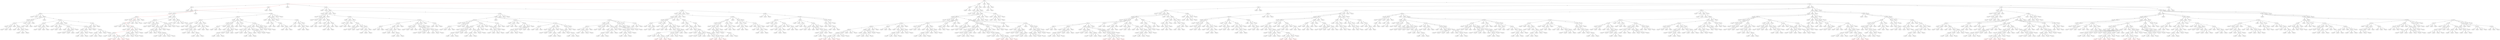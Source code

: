 strict digraph G {
  1 [ label="(7,14.0)" ];
  2 [ label="(7,14.0)" ];
  3 [ color="red" label="(12,12.0)" ];
  4 [ label="(8,11.0)" ];
  5 [ label="(10,10.0)" ];
  6 [ label="(10,10.0)" ];
  7 [ label="(10,12.0)" ];
  8 [ label="(4,11.0)" ];
  9 [ label="(8,14.0)" ];
  10 [ label="(5,10.0)" ];
  11 [ label="(7,11.0)" ];
  12 [ label="(8,11.0)" ];
  13 [ label="(10,12.0)" ];
  14 [ label="(10,12.0)" ];
  15 [ label="(11,12.0)" ];
  16 [ label="(9,14.0)" ];
  17 [ label="(11,10.0)" ];
  18 [ label="(11,11.0)" ];
  19 [ label="(11,12.0)" ];
  20 [ label="(11,12.0)" ];
  21 [ label="(11,12.0)" ];
  22 [ label="(11,12.0)" ];
  23 [ label="(6,11.0)" ];
  24 [ label="(7,15.0)" ];
  25 [ label="(6,11.0)" ];
  26 [ label="(9,12.0)" ];
  27 [ label="(9,14.0)" ];
  28 [ label="(3,6.0)" ];
  29 [ label="(3,6.0)" ];
  30 [ label="(10,12.0)" ];
  31 [ label="(9,14.0)" ];
  32 [ label="(7,11.0)" ];
  33 [ label="(4,11.0)" ];
  34 [ color="red" label="(12,12.0)" ];
  35 [ color="red" label="(12,12.0)" ];
  36 [ label="(10,10.0)" ];
  37 [ label="(10,11.0)" ];
  38 [ label="(7,15.0)" ];
  39 [ label="(10,12.0)" ];
  40 [ label="(9,14.0)" ];
  41 [ label="(8,11.0)" ];
  42 [ label="(8,10.0)" ];
  43 [ label="(9,14.0)" ];
  44 [ label="(9,15.0)" ];
  45 [ label="(9,15.0)" ];
  46 [ label="(9,14.0)" ];
  47 [ label="(5,11.0)" ];
  48 [ label="(4,11.0)" ];
  49 [ label="(6,15.0)" ];
  50 [ label="(5,11.0)" ];
  51 [ label="(9,14.0)" ];
  52 [ label="(8,15.0)" ];
  53 [ label="(8,14.0)" ];
  54 [ label="(9,14.0)" ];
  55 [ label="(9,14.0)" ];
  56 [ label="(7,15.0)" ];
  57 [ label="(9,12.0)" ];
  58 [ label="(2,6.0)" ];
  59 [ label="(9,15.0)" ];
  60 [ label="(8,15.0)" ];
  61 [ label="(11,12.0)" ];
  62 [ label="(11,12.0)" ];
  63 [ label="(11,12.0)" ];
  64 [ label="(6,11.0)" ];
  65 [ label="(6,11.0)" ];
  66 [ label="(7,11.0)" ];
  67 [ label="(9,14.0)" ];
  68 [ label="(8,14.0)" ];
  69 [ label="(5,11.0)" ];
  70 [ label="(9,10.0)" ];
  71 [ label="(8,14.0)" ];
  72 [ label="(10,12.0)" ];
  73 [ label="(9,14.0)" ];
  74 [ label="(8,14.0)" ];
  75 [ label="(7,11.0)" ];
  76 [ label="(10,10.0)" ];
  77 [ label="(10,11.0)" ];
  78 [ label="(10,12.0)" ];
  79 [ label="(8,14.0)" ];
  80 [ label="(10,12.0)" ];
  81 [ label="(8,10.0)" ];
  82 [ label="(10,12.0)" ];
  83 [ label="(7,11.0)" ];
  84 [ label="(10,13.0)" ];
  85 [ label="(8,14.0)" ];
  86 [ label="(7,10.0)" ];
  87 [ label="(11,12.0)" ];
  88 [ label="(8,14.0)" ];
  89 [ label="(11,12.0)" ];
  90 [ label="(11,12.0)" ];
  91 [ label="(11,13.0)" ];
  92 [ label="(8,14.0)" ];
  93 [ label="(6,11.0)" ];
  94 [ label="(9,15.0)" ];
  95 [ label="(8,14.0)" ];
  96 [ label="(11,12.0)" ];
  97 [ label="(11,12.0)" ];
  98 [ label="(6,11.0)" ];
  99 [ label="(10,12.0)" ];
  100 [ label="(9,14.0)" ];
  101 [ label="(9,15.0)" ];
  102 [ label="(10,12.0)" ];
  103 [ label="(9,13.0)" ];
  104 [ label="(8,11.0)" ];
  105 [ label="(8,11.0)" ];
  106 [ label="(9,15.0)" ];
  107 [ label="(9,14.0)" ];
  108 [ label="(9,14.0)" ];
  109 [ label="(8,15.0)" ];
  110 [ color="red" label="(12,13.0)" ];
  111 [ label="(9,15.0)" ];
  112 [ label="(5,11.0)" ];
  113 [ label="(8,14.0)" ];
  114 [ label="(8,14.0)" ];
  115 [ label="(10,12.0)" ];
  116 [ label="(10,13.0)" ];
  117 [ label="(5,11.0)" ];
  118 [ label="(9,15.0)" ];
  119 [ label="(10,11.0)" ];
  120 [ label="(9,11.0)" ];
  121 [ label="(11,11.0)" ];
  122 [ label="(11,13.0)" ];
  123 [ label="(9,15.0)" ];
  124 [ label="(9,12.0)" ];
  125 [ label="(8,11.0)" ];
  126 [ label="(8,15.0)" ];
  127 [ label="(5,6.0)" ];
  128 [ label="(11,12.0)" ];
  129 [ label="(9,14.0)" ];
  130 [ label="(9,14.0)" ];
  131 [ label="(9,14.0)" ];
  132 [ label="(7,11.0)" ];
  133 [ label="(4,6.0)" ];
  134 [ label="(9,14.0)" ];
  135 [ label="(9,14.0)" ];
  136 [ label="(8,13.0)" ];
  137 [ label="(8,14.0)" ];
  138 [ label="(9,14.0)" ];
  139 [ label="(6,10.0)" ];
  140 [ label="(10,10.0)" ];
  141 [ label="(10,11.0)" ];
  142 [ label="(9,14.0)" ];
  143 [ label="(10,12.0)" ];
  144 [ label="(10,12.0)" ];
  145 [ label="(7,10.0)" ];
  146 [ label="(10,12.0)" ];
  147 [ label="(9,14.0)" ];
  148 [ label="(10,12.0)" ];
  149 [ label="(10,12.0)" ];
  150 [ label="(10,13.0)" ];
  151 [ label="(11,12.0)" ];
  152 [ label="(9,15.0)" ];
  153 [ label="(11,12.0)" ];
  154 [ label="(11,11.0)" ];
  155 [ label="(11,10.0)" ];
  156 [ label="(11,12.0)" ];
  157 [ label="(11,12.0)" ];
  158 [ label="(6,11.0)" ];
  159 [ label="(10,12.0)" ];
  160 [ label="(5,11.0)" ];
  161 [ label="(7,15.0)" ];
  162 [ label="(7,10.0)" ];
  163 [ label="(9,11.0)" ];
  164 [ label="(9,14.0)" ];
  165 [ label="(7,10.0)" ];
  166 [ label="(9,10.0)" ];
  167 [ label="(7,11.0)" ];
  168 [ color="red" label="(12,12.0)" ];
  169 [ color="red" label="(12,12.0)" ];
  170 [ label="(10,10.0)" ];
  171 [ label="(10,11.0)" ];
  172 [ label="(8,11.0)" ];
  173 [ label="(7,15.0)" ];
  174 [ label="(10,12.0)" ];
  175 [ label="(8,15.0)" ];
  176 [ label="(8,10.0)" ];
  177 [ label="(9,13.0)" ];
  178 [ label="(9,14.0)" ];
  179 [ label="(5,11.0)" ];
  180 [ label="(9,14.0)" ];
  181 [ label="(8,14.0)" ];
  182 [ label="(9,14.0)" ];
  183 [ label="(9,11.0)" ];
  184 [ label="(10,13.0)" ];
  185 [ label="(10,12.0)" ];
  186 [ label="(9,14.0)" ];
  187 [ label="(7,11.0)" ];
  188 [ label="(9,14.0)" ];
  189 [ label="(8,15.0)" ];
  190 [ label="(8,14.0)" ];
  191 [ label="(11,10.0)" ];
  192 [ label="(11,12.0)" ];
  193 [ label="(11,12.0)" ];
  194 [ label="(9,13.0)" ];
  195 [ label="(9,14.0)" ];
  196 [ label="(9,15.0)" ];
  197 [ label="(9,14.0)" ];
  198 [ label="(8,14.0)" ];
  199 [ label="(9,11.0)" ];
  200 [ label="(8,13.0)" ];
  201 [ label="(9,10.0)" ];
  202 [ label="(7,15.0)" ];
  203 [ label="(8,14.0)" ];
  204 [ label="(9,14.0)" ];
  205 [ label="(8,14.0)" ];
  206 [ label="(10,13.0)" ];
  207 [ label="(5,11.0)" ];
  208 [ label="(7,11.0)" ];
  209 [ label="(7,11.0)" ];
  210 [ label="(6,10.0)" ];
  211 [ label="(8,14.0)" ];
  212 [ label="(7,10.0)" ];
  213 [ label="(10,10.0)" ];
  214 [ label="(10,10.0)" ];
  215 [ label="(10,11.0)" ];
  216 [ label="(8,13.0)" ];
  217 [ label="(7,15.0)" ];
  218 [ label="(9,14.0)" ];
  219 [ label="(10,12.0)" ];
  220 [ label="(7,10.0)" ];
  221 [ label="(8,15.0)" ];
  222 [ label="(8,14.0)" ];
  223 [ label="(9,15.0)" ];
  224 [ label="(9,14.0)" ];
  225 [ label="(6,15.0)" ];
  226 [ label="(9,13.0)" ];
  227 [ label="(7,14.0)" ];
  228 [ label="(6,11.0)" ];
  229 [ label="(7,10.0)" ];
  230 [ label="(11,12.0)" ];
  231 [ label="(11,11.0)" ];
  232 [ label="(11,12.0)" ];
  233 [ label="(11,12.0)" ];
  234 [ label="(11,12.0)" ];
  235 [ label="(7,15.0)" ];
  236 [ label="(4,6.0)" ];
  237 [ label="(6,11.0)" ];
  238 [ label="(9,15.0)" ];
  239 [ label="(9,14.0)" ];
  240 [ label="(10,12.0)" ];
  241 [ label="(10,12.0)" ];
  242 [ label="(9,15.0)" ];
  243 [ label="(6,11.0)" ];
  244 [ label="(9,15.0)" ];
  245 [ label="(9,12.0)" ];
  246 [ label="(4,11.0)" ];
  247 [ label="(8,10.0)" ];
  248 [ label="(8,10.0)" ];
  249 [ label="(8,10.0)" ];
  250 [ label="(8,11.0)" ];
  251 [ label="(8,14.0)" ];
  252 [ label="(8,14.0)" ];
  253 [ label="(5,10.0)" ];
  254 [ label="(9,10.0)" ];
  255 [ label="(8,14.0)" ];
  256 [ label="(10,13.0)" ];
  257 [ label="(10,12.0)" ];
  258 [ label="(9,14.0)" ];
  259 [ label="(9,14.0)" ];
  260 [ label="(8,15.0)" ];
  261 [ label="(10,12.0)" ];
  262 [ label="(11,12.0)" ];
  263 [ label="(8,14.0)" ];
  264 [ label="(9,14.0)" ];
  265 [ label="(9,14.0)" ];
  266 [ label="(9,14.0)" ];
  267 [ label="(9,14.0)" ];
  268 [ label="(9,14.0)" ];
  269 [ label="(8,14.0)" ];
  270 [ label="(8,11.0)" ];
  271 [ label="(8,15.0)" ];
  272 [ label="(11,13.0)" ];
  273 [ label="(9,15.0)" ];
  274 [ label="(8,11.0)" ];
  275 [ label="(9,14.0)" ];
  276 [ label="(5,10.0)" ];
  277 [ label="(4,6.0)" ];
  278 [ label="(6,11.0)" ];
  279 [ label="(9,14.0)" ];
  280 [ label="(6,10.0)" ];
  281 [ label="(8,11.0)" ];
  282 [ color="red" label="(12,13.0)" ];
  283 [ label="(10,11.0)" ];
  284 [ label="(7,15.0)" ];
  285 [ label="(8,10.0)" ];
  286 [ label="(10,12.0)" ];
  287 [ label="(9,14.0)" ];
  288 [ label="(7,10.0)" ];
  289 [ label="(10,11.0)" ];
  290 [ label="(10,12.0)" ];
  291 [ label="(7,14.0)" ];
  292 [ label="(8,15.0)" ];
  293 [ label="(11,12.0)" ];
  294 [ label="(11,12.0)" ];
  295 [ label="(1,6.0)" ];
  296 [ label="(11,12.0)" ];
  297 [ label="(11,13.0)" ];
  298 [ label="(4,6.0)" ];
  299 [ label="(6,15.0)" ];
  300 [ label="(10,12.0)" ];
  301 [ label="(7,14.0)" ];
  302 [ label="(8,10.0)" ];
  303 [ label="(10,12.0)" ];
  304 [ label="(10,13.0)" ];
  305 [ label="(9,14.0)" ];
  306 [ label="(8,11.0)" ];
  307 [ label="(7,10.0)" ];
  308 [ label="(7,10.0)" ];
  309 [ label="(10,11.0)" ];
  310 [ label="(9,11.0)" ];
  311 [ label="(9,11.0)" ];
  312 [ label="(8,14.0)" ];
  313 [ label="(3,12.0)" ];
  314 [ label="(3,12.0)" ];
  315 [ label="(9,10.0)" ];
  316 [ label="(7,11.0)" ];
  317 [ label="(8,11.0)" ];
  318 [ label="(7,15.0)" ];
  319 [ label="(10,12.0)" ];
  320 [ label="(8,15.0)" ];
  321 [ label="(5,11.0)" ];
  322 [ label="(9,13.0)" ];
  323 [ label="(8,14.0)" ];
  324 [ label="(10,12.0)" ];
  325 [ label="(10,13.0)" ];
  326 [ label="(9,11.0)" ];
  327 [ label="(10,13.0)" ];
  328 [ label="(10,12.0)" ];
  329 [ label="(3,12.0)" ];
  330 [ label="(3,12.0)" ];
  331 [ label="(9,15.0)" ];
  332 [ label="(9,15.0)" ];
  333 [ label="(8,15.0)" ];
  334 [ label="(8,15.0)" ];
  335 [ label="(9,14.0)" ];
  336 [ label="(9,15.0)" ];
  337 [ label="(2,6.0)" ];
  338 [ label="(8,11.0)" ];
  339 [ label="(9,14.0)" ];
  340 [ label="(5,6.0)" ];
  341 [ label="(5,6.0)" ];
  342 [ label="(8,13.0)" ];
  343 [ label="(7,11.0)" ];
  344 [ label="(9,10.0)" ];
  345 [ label="(9,14.0)" ];
  346 [ label="(7,15.0)" ];
  347 [ label="(11,13.0)" ];
  348 [ label="(11,12.0)" ];
  349 [ label="(9,14.0)" ];
  350 [ label="(8,15.0)" ];
  351 [ label="(6,15.0)" ];
  352 [ label="(7,11.0)" ];
  353 [ color="red" label="(12,12.0)" ];
  354 [ label="(9,14.0)" ];
  355 [ label="(8,13.0)" ];
  356 [ label="(7,15.0)" ];
  357 [ label="(10,12.0)" ];
  358 [ label="(10,12.0)" ];
  359 [ label="(6,11.0)" ];
  360 [ label="(6,10.0)" ];
  361 [ label="(8,14.0)" ];
  362 [ label="(8,15.0)" ];
  363 [ label="(8,14.0)" ];
  364 [ label="(9,13.0)" ];
  365 [ label="(6,11.0)" ];
  366 [ label="(6,11.0)" ];
  367 [ label="(7,10.0)" ];
  368 [ label="(6,11.0)" ];
  369 [ label="(9,11.0)" ];
  370 [ label="(9,15.0)" ];
  371 [ label="(11,12.0)" ];
  372 [ label="(11,12.0)" ];
  373 [ label="(11,12.0)" ];
  374 [ label="(11,12.0)" ];
  375 [ label="(11,12.0)" ];
  376 [ label="(7,11.0)" ];
  377 [ label="(10,12.0)" ];
  378 [ label="(10,12.0)" ];
  379 [ label="(9,14.0)" ];
  380 [ label="(9,14.0)" ];
  381 [ label="(4,11.0)" ];
  382 [ label="(8,10.0)" ];
  383 [ label="(8,10.0)" ];
  384 [ label="(9,15.0)" ];
  385 [ label="(9,14.0)" ];
  386 [ label="(8,11.0)" ];
  387 [ label="(7,15.0)" ];
  388 [ label="(8,14.0)" ];
  389 [ color="red" label="(12,12.0)" ];
  390 [ color="red" label="(12,11.0)" ];
  391 [ label="(8,14.0)" ];
  392 [ label="(8,11.0)" ];
  393 [ label="(5,11.0)" ];
  394 [ label="(5,11.0)" ];
  395 [ label="(5,11.0)" ];
  396 [ label="(8,14.0)" ];
  397 [ label="(10,11.0)" ];
  398 [ label="(9,14.0)" ];
  399 [ label="(9,11.0)" ];
  400 [ label="(8,15.0)" ];
  401 [ label="(10,13.0)" ];
  402 [ label="(8,11.0)" ];
  403 [ label="(8,15.0)" ];
  404 [ label="(4,11.0)" ];
  405 [ label="(8,11.0)" ];
  406 [ label="(11,12.0)" ];
  407 [ label="(11,11.0)" ];
  408 [ label="(9,14.0)" ];
  409 [ label="(9,14.0)" ];
  410 [ label="(9,14.0)" ];
  411 [ label="(9,14.0)" ];
  412 [ label="(9,14.0)" ];
  413 [ label="(9,14.0)" ];
  414 [ label="(8,14.0)" ];
  415 [ label="(9,14.0)" ];
  416 [ label="(9,14.0)" ];
  417 [ label="(8,10.0)" ];
  418 [ label="(5,10.0)" ];
  419 [ label="(5,11.0)" ];
  420 [ label="(7,15.0)" ];
  421 [ label="(7,15.0)" ];
  422 [ label="(6,11.0)" ];
  423 [ label="(6,10.0)" ];
  424 [ color="red" label="(12,11.0)" ];
  425 [ label="(10,10.0)" ];
  426 [ label="(10,10.0)" ];
  427 [ label="(10,10.0)" ];
  428 [ label="(6,15.0)" ];
  429 [ label="(8,11.0)" ];
  430 [ label="(3,12.0)" ];
  431 [ label="(3,12.0)" ];
  432 [ label="(9,15.0)" ];
  433 [ label="(7,11.0)" ];
  434 [ label="(8,14.0)" ];
  435 [ label="(8,13.0)" ];
  436 [ label="(7,11.0)" ];
  437 [ label="(7,15.0)" ];
  438 [ label="(6,15.0)" ];
  439 [ label="(9,14.0)" ];
  440 [ label="(6,11.0)" ];
  441 [ label="(10,12.0)" ];
  442 [ label="(9,14.0)" ];
  443 [ label="(10,12.0)" ];
  444 [ label="(10,11.0)" ];
  445 [ label="(7,14.0)" ];
  446 [ label="(7,11.0)" ];
  447 [ label="(11,13.0)" ];
  448 [ label="(10,13.0)" ];
  449 [ label="(11,12.0)" ];
  450 [ label="(8,11.0)" ];
  451 [ label="(8,14.0)" ];
  452 [ label="(11,12.0)" ];
  453 [ label="(11,12.0)" ];
  454 [ label="(11,11.0)" ];
  455 [ label="(4,6.0)" ];
  456 [ label="(7,11.0)" ];
  457 [ label="(6,11.0)" ];
  458 [ label="(6,11.0)" ];
  459 [ label="(6,11.0)" ];
  460 [ label="(8,11.0)" ];
  461 [ label="(7,15.0)" ];
  462 [ label="(7,10.0)" ];
  463 [ label="(7,10.0)" ];
  464 [ label="(9,15.0)" ];
  465 [ label="(9,14.0)" ];
  466 [ label="(10,12.0)" ];
  467 [ label="(10,13.0)" ];
  468 [ label="(9,12.0)" ];
  469 [ label="(9,11.0)" ];
  470 [ label="(2,6.0)" ];
  471 [ label="(9,15.0)" ];
  472 [ color="red" label="(12,12.0)" ];
  473 [ label="(10,10.0)" ];
  474 [ label="(10,12.0)" ];
  475 [ label="(8,14.0)" ];
  476 [ label="(9,14.0)" ];
  477 [ label="(9,12.0)" ];
  478 [ label="(8,14.0)" ];
  479 [ label="(9,14.0)" ];
  480 [ label="(10,12.0)" ];
  481 [ label="(10,11.0)" ];
  482 [ label="(7,14.0)" ];
  483 [ label="(10,13.0)" ];
  484 [ label="(5,11.0)" ];
  485 [ label="(8,14.0)" ];
  486 [ label="(9,12.0)" ];
  487 [ label="(9,12.0)" ];
  488 [ label="(4,11.0)" ];
  489 [ label="(8,11.0)" ];
  490 [ label="(9,13.0)" ];
  491 [ label="(9,14.0)" ];
  492 [ label="(11,12.0)" ];
  493 [ label="(1,6.0)" ];
  494 [ label="(5,6.0)" ];
  495 [ label="(7,10.0)" ];
  496 [ label="(7,11.0)" ];
  497 [ label="(5,11.0)" ];
  498 [ label="(9,11.0)" ];
  499 [ label="(11,13.0)" ];
  500 [ label="(8,14.0)" ];
  501 [ label="(9,14.0)" ];
  502 [ label="(10,12.0)" ];
  503 [ label="(5,11.0)" ];
  504 [ label="(6,10.0)" ];
  505 [ label="(8,10.0)" ];
  506 [ label="(10,11.0)" ];
  507 [ label="(10,12.0)" ];
  508 [ label="(8,15.0)" ];
  509 [ label="(10,12.0)" ];
  510 [ label="(10,12.0)" ];
  511 [ label="(9,14.0)" ];
  512 [ label="(8,11.0)" ];
  513 [ label="(6,11.0)" ];
  514 [ label="(7,10.0)" ];
  515 [ label="(8,11.0)" ];
  516 [ label="(7,11.0)" ];
  517 [ label="(10,12.0)" ];
  518 [ label="(9,14.0)" ];
  519 [ label="(11,13.0)" ];
  520 [ label="(7,14.0)" ];
  521 [ label="(8,11.0)" ];
  522 [ label="(7,14.0)" ];
  523 [ label="(6,11.0)" ];
  524 [ label="(9,11.0)" ];
  525 [ label="(9,15.0)" ];
  526 [ label="(4,11.0)" ];
  527 [ label="(11,12.0)" ];
  528 [ label="(11,12.0)" ];
  529 [ label="(11,12.0)" ];
  530 [ label="(11,12.0)" ];
  531 [ label="(10,13.0)" ];
  532 [ label="(9,15.0)" ];
  533 [ label="(9,14.0)" ];
  534 [ label="(6,16.0)" ];
  535 [ label="(9,12.0)" ];
  536 [ label="(9,15.0)" ];
  537 [ label="(8,10.0)" ];
  538 [ label="(8,10.0)" ];
  539 [ label="(8,14.0)" ];
  540 [ color="red" label="(12,12.0)" ];
  541 [ label="(8,15.0)" ];
  542 [ color="red" label="(12,12.0)" ];
  543 [ label="(9,14.0)" ];
  544 [ label="(7,11.0)" ];
  545 [ label="(5,11.0)" ];
  546 [ label="(4,11.0)" ];
  547 [ label="(10,13.0)" ];
  548 [ label="(5,11.0)" ];
  549 [ label="(9,15.0)" ];
  550 [ label="(10,11.0)" ];
  551 [ label="(9,14.0)" ];
  552 [ label="(10,12.0)" ];
  553 [ label="(10,12.0)" ];
  554 [ label="(9,11.0)" ];
  555 [ label="(8,11.0)" ];
  556 [ label="(11,12.0)" ];
  557 [ label="(11,11.0)" ];
  558 [ label="(11,12.0)" ];
  559 [ label="(11,13.0)" ];
  560 [ label="(5,11.0)" ];
  561 [ label="(9,13.0)" ];
  562 [ label="(9,13.0)" ];
  563 [ label="(8,11.0)" ];
  564 [ label="(9,14.0)" ];
  565 [ label="(7,11.0)" ];
  566 [ label="(8,15.0)" ];
  567 [ label="(8,15.0)" ];
  568 [ label="(8,11.0)" ];
  569 [ label="(9,11.0)" ];
  570 [ label="(9,14.0)" ];
  571 [ label="(9,14.0)" ];
  572 [ label="(8,11.0)" ];
  573 [ label="(9,14.0)" ];
  574 [ label="(4,6.0)" ];
  575 [ label="(5,11.0)" ];
  576 [ label="(9,14.0)" ];
  577 [ label="(8,14.0)" ];
  578 [ label="(9,14.0)" ];
  579 [ label="(6,11.0)" ];
  580 [ label="(10,12.0)" ];
  581 [ label="(9,14.0)" ];
  582 [ label="(9,14.0)" ];
  583 [ label="(8,14.0)" ];
  584 [ label="(7,11.0)" ];
  585 [ label="(7,11.0)" ];
  586 [ color="red" label="(12,12.0)" ];
  587 [ label="(8,14.0)" ];
  588 [ label="(5,10.0)" ];
  589 [ label="(9,14.0)" ];
  590 [ label="(7,11.0)" ];
  591 [ label="(9,14.0)" ];
  592 [ label="(10,12.0)" ];
  593 [ label="(10,13.0)" ];
  594 [ label="(8,15.0)" ];
  595 [ label="(6,11.0)" ];
  596 [ label="(10,12.0)" ];
  597 [ label="(11,12.0)" ];
  598 [ label="(11,12.0)" ];
  599 [ label="(7,15.0)" ];
  600 [ label="(11,13.0)" ];
  601 [ label="(6,11.0)" ];
  602 [ label="(7,10.0)" ];
  603 [ label="(7,10.0)" ];
  604 [ label="(10,12.0)" ];
  605 [ label="(10,12.0)" ];
  606 [ label="(10,13.0)" ];
  607 [ label="(8,14.0)" ];
  608 [ label="(9,11.0)" ];
  609 [ label="(6,11.0)" ];
  610 [ label="(6,11.0)" ];
  611 [ label="(9,15.0)" ];
  612 [ label="(4,11.0)" ];
  613 [ label="(8,11.0)" ];
  614 [ label="(10,12.0)" ];
  615 [ label="(10,12.0)" ];
  616 [ label="(8,14.0)" ];
  617 [ label="(9,14.0)" ];
  618 [ label="(5,11.0)" ];
  619 [ label="(9,11.0)" ];
  620 [ label="(11,12.0)" ];
  621 [ label="(7,11.0)" ];
  622 [ label="(7,14.0)" ];
  623 [ label="(9,11.0)" ];
  624 [ label="(9,14.0)" ];
  625 [ label="(8,14.0)" ];
  626 [ label="(8,11.0)" ];
  627 [ label="(8,15.0)" ];
  628 [ label="(5,10.0)" ];
  629 [ label="(6,10.0)" ];
  630 [ label="(9,13.0)" ];
  631 [ label="(8,15.0)" ];
  632 [ label="(8,15.0)" ];
  633 [ label="(8,11.0)" ];
  634 [ label="(5,6.0)" ];
  635 [ label="(7,10.0)" ];
  636 [ label="(9,14.0)" ];
  637 [ label="(7,11.0)" ];
  638 [ label="(8,14.0)" ];
  639 [ label="(8,14.0)" ];
  640 [ label="(7,11.0)" ];
  641 [ label="(9,11.0)" ];
  642 [ label="(7,14.0)" ];
  643 [ label="(11,12.0)" ];
  644 [ label="(10,12.0)" ];
  645 [ label="(8,14.0)" ];
  646 [ label="(6,11.0)" ];
  647 [ label="(10,12.0)" ];
  648 [ label="(9,14.0)" ];
  649 [ label="(8,14.0)" ];
  650 [ label="(10,12.0)" ];
  651 [ label="(6,10.0)" ];
  652 [ label="(5,16.0)" ];
  653 [ label="(9,14.0)" ];
  654 [ label="(10,12.0)" ];
  655 [ label="(11,13.0)" ];
  656 [ label="(10,12.0)" ];
  657 [ label="(10,12.0)" ];
  658 [ label="(10,12.0)" ];
  659 [ label="(8,14.0)" ];
  660 [ label="(7,11.0)" ];
  661 [ label="(6,15.0)" ];
  662 [ label="(7,14.0)" ];
  663 [ label="(6,11.0)" ];
  664 [ label="(4,6.0)" ];
  665 [ label="(9,14.0)" ];
  666 [ label="(8,11.0)" ];
  667 [ label="(8,14.0)" ];
  668 [ label="(7,15.0)" ];
  669 [ label="(9,15.0)" ];
  670 [ label="(4,11.0)" ];
  671 [ label="(9,15.0)" ];
  672 [ label="(9,14.0)" ];
  673 [ label="(11,12.0)" ];
  674 [ label="(7,11.0)" ];
  675 [ label="(11,12.0)" ];
  676 [ label="(10,12.0)" ];
  677 [ label="(8,10.0)" ];
  678 [ label="(9,15.0)" ];
  679 [ label="(8,13.0)" ];
  680 [ label="(8,14.0)" ];
  681 [ label="(8,15.0)" ];
  682 [ label="(9,14.0)" ];
  683 [ label="(9,14.0)" ];
  684 [ label="(7,11.0)" ];
  685 [ label="(8,14.0)" ];
  686 [ label="(8,14.0)" ];
  687 [ label="(9,14.0)" ];
  688 [ label="(9,15.0)" ];
  689 [ label="(9,11.0)" ];
  690 [ label="(10,12.0)" ];
  691 [ label="(8,15.0)" ];
  692 [ label="(8,14.0)" ];
  693 [ label="(8,14.0)" ];
  694 [ label="(9,13.0)" ];
  695 [ label="(9,14.0)" ];
  696 [ label="(8,14.0)" ];
  697 [ label="(6,11.0)" ];
  698 [ color="red" label="(12,12.0)" ];
  699 [ label="(9,14.0)" ];
  700 [ label="(8,14.0)" ];
  701 [ label="(8,15.0)" ];
  702 [ label="(9,14.0)" ];
  703 [ label="(9,14.0)" ];
  704 [ label="(10,12.0)" ];
  705 [ label="(8,14.0)" ];
  706 [ label="(5,6.0)" ];
  707 [ label="(7,14.0)" ];
  708 [ label="(2,12.0)" ];
  709 [ label="(9,14.0)" ];
  710 [ label="(6,11.0)" ];
  711 [ label="(6,11.0)" ];
  712 [ label="(5,11.0)" ];
  713 [ label="(9,15.0)" ];
  714 [ label="(10,10.0)" ];
  715 [ label="(3,12.0)" ];
  716 [ label="(9,15.0)" ];
  717 [ color="red" label="(12,12.0)" ];
  718 [ label="(5,10.0)" ];
  719 [ label="(7,11.0)" ];
  720 [ label="(9,14.0)" ];
  721 [ label="(6,11.0)" ];
  722 [ label="(10,12.0)" ];
  723 [ label="(10,12.0)" ];
  724 [ label="(8,14.0)" ];
  725 [ label="(10,12.0)" ];
  726 [ label="(11,12.0)" ];
  727 [ label="(9,14.0)" ];
  728 [ label="(8,15.0)" ];
  729 [ label="(10,13.0)" ];
  730 [ label="(8,10.0)" ];
  731 [ label="(11,12.0)" ];
  732 [ label="(8,10.0)" ];
  733 [ label="(10,13.0)" ];
  734 [ label="(10,12.0)" ];
  735 [ label="(8,11.0)" ];
  736 [ label="(8,14.0)" ];
  737 [ label="(7,14.0)" ];
  738 [ label="(7,10.0)" ];
  739 [ label="(4,11.0)" ];
  740 [ label="(10,12.0)" ];
  741 [ label="(10,13.0)" ];
  742 [ label="(10,12.0)" ];
  743 [ label="(7,11.0)" ];
  744 [ label="(9,14.0)" ];
  745 [ label="(9,15.0)" ];
  746 [ label="(8,10.0)" ];
  747 [ label="(10,12.0)" ];
  748 [ color="red" label="(12,12.0)" ];
  749 [ color="red" label="(12,12.0)" ];
  750 [ label="(8,10.0)" ];
  751 [ label="(9,15.0)" ];
  752 [ label="(9,14.0)" ];
  753 [ label="(7,14.0)" ];
  754 [ label="(9,10.0)" ];
  755 [ label="(7,14.0)" ];
  756 [ label="(10,12.0)" ];
  757 [ label="(2,6.0)" ];
  758 [ label="(9,15.0)" ];
  759 [ label="(8,15.0)" ];
  760 [ label="(8,14.0)" ];
  761 [ label="(8,14.0)" ];
  762 [ label="(3,6.0)" ];
  763 [ label="(8,15.0)" ];
  764 [ label="(8,15.0)" ];
  765 [ label="(9,14.0)" ];
  766 [ label="(9,15.0)" ];
  767 [ label="(8,15.0)" ];
  768 [ label="(6,11.0)" ];
  769 [ label="(6,11.0)" ];
  770 [ label="(9,11.0)" ];
  771 [ label="(9,14.0)" ];
  772 [ label="(5,6.0)" ];
  773 [ label="(5,6.0)" ];
  774 [ label="(9,10.0)" ];
  775 [ label="(9,14.0)" ];
  776 [ label="(9,10.0)" ];
  777 [ label="(11,12.0)" ];
  778 [ label="(11,13.0)" ];
  779 [ label="(7,14.0)" ];
  780 [ label="(10,12.0)" ];
  781 [ label="(8,14.0)" ];
  782 [ label="(9,14.0)" ];
  783 [ label="(10,12.0)" ];
  784 [ label="(6,10.0)" ];
  785 [ label="(8,14.0)" ];
  786 [ label="(11,12.0)" ];
  787 [ label="(10,12.0)" ];
  788 [ label="(10,12.0)" ];
  789 [ label="(11,12.0)" ];
  790 [ label="(9,14.0)" ];
  791 [ label="(8,14.0)" ];
  792 [ label="(7,14.0)" ];
  793 [ label="(6,11.0)" ];
  794 [ label="(6,11.0)" ];
  795 [ label="(7,10.0)" ];
  796 [ label="(8,14.0)" ];
  797 [ label="(4,6.0)" ];
  798 [ label="(9,14.0)" ];
  799 [ label="(11,12.0)" ];
  800 [ label="(11,12.0)" ];
  801 [ label="(11,12.0)" ];
  802 [ label="(11,12.0)" ];
  803 [ label="(10,13.0)" ];
  804 [ label="(9,14.0)" ];
  805 [ label="(8,10.0)" ];
  806 [ label="(7,14.0)" ];
  807 [ label="(9,14.0)" ];
  808 [ label="(5,10.0)" ];
  809 [ label="(9,13.0)" ];
  810 [ label="(10,12.0)" ];
  811 [ label="(5,11.0)" ];
  812 [ label="(6,11.0)" ];
  813 [ label="(9,14.0)" ];
  814 [ label="(10,11.0)" ];
  815 [ label="(9,15.0)" ];
  816 [ label="(8,14.0)" ];
  817 [ label="(10,11.0)" ];
  818 [ label="(9,12.0)" ];
  819 [ label="(8,11.0)" ];
  820 [ label="(11,12.0)" ];
  821 [ label="(11,12.0)" ];
  822 [ label="(9,14.0)" ];
  823 [ label="(9,14.0)" ];
  824 [ label="(8,11.0)" ];
  825 [ label="(9,14.0)" ];
  826 [ label="(8,11.0)" ];
  827 [ label="(5,6.0)" ];
  828 [ label="(9,14.0)" ];
  829 [ label="(9,14.0)" ];
  830 [ label="(9,14.0)" ];
  831 [ label="(9,14.0)" ];
  832 [ label="(8,15.0)" ];
  833 [ label="(10,10.0)" ];
  834 [ label="(10,11.0)" ];
  835 [ label="(7,11.0)" ];
  836 [ label="(10,12.0)" ];
  837 [ label="(10,12.0)" ];
  838 [ label="(8,14.0)" ];
  839 [ label="(8,14.0)" ];
  840 [ label="(11,11.0)" ];
  841 [ label="(11,12.0)" ];
  842 [ label="(11,13.0)" ];
  843 [ label="(6,11.0)" ];
  844 [ label="(3,6.0)" ];
  845 [ label="(3,6.0)" ];
  846 [ label="(7,10.0)" ];
  847 [ label="(7,10.0)" ];
  848 [ label="(9,15.0)" ];
  849 [ label="(9,15.0)" ];
  850 [ label="(8,15.0)" ];
  851 [ label="(10,12.0)" ];
  852 [ label="(10,13.0)" ];
  853 [ label="(7,11.0)" ];
  854 [ label="(6,16.0)" ];
  855 [ label="(9,13.0)" ];
  856 [ label="(9,14.0)" ];
  857 [ label="(8,10.0)" ];
  858 [ color="red" label="(12,12.0)" ];
  859 [ label="(10,10.0)" ];
  860 [ label="(8,15.0)" ];
  861 [ label="(7,14.0)" ];
  862 [ label="(8,14.0)" ];
  863 [ label="(10,12.0)" ];
  864 [ label="(5,11.0)" ];
  865 [ label="(9,10.0)" ];
  866 [ label="(4,11.0)" ];
  867 [ label="(11,12.0)" ];
  868 [ label="(10,12.0)" ];
  869 [ label="(5,11.0)" ];
  870 [ label="(8,15.0)" ];
  871 [ label="(8,14.0)" ];
  872 [ label="(8,15.0)" ];
  873 [ label="(9,14.0)" ];
  874 [ label="(9,11.0)" ];
  875 [ label="(6,10.0)" ];
  876 [ label="(5,11.0)" ];
  877 [ label="(9,15.0)" ];
  878 [ label="(2,6.0)" ];
  879 [ label="(2,6.0)" ];
  880 [ label="(9,14.0)" ];
  881 [ label="(8,15.0)" ];
  882 [ label="(8,15.0)" ];
  883 [ label="(8,11.0)" ];
  884 [ label="(6,11.0)" ];
  885 [ label="(8,14.0)" ];
  886 [ label="(7,11.0)" ];
  887 [ label="(10,12.0)" ];
  888 [ label="(8,13.0)" ];
  889 [ label="(7,14.0)" ];
  890 [ label="(6,11.0)" ];
  891 [ label="(8,14.0)" ];
  892 [ label="(7,11.0)" ];
  893 [ label="(8,11.0)" ];
  894 [ label="(10,12.0)" ];
  895 [ label="(10,12.0)" ];
  896 [ label="(10,12.0)" ];
  897 [ label="(9,11.0)" ];
  898 [ label="(6,10.0)" ];
  899 [ label="(8,14.0)" ];
  900 [ label="(10,13.0)" ];
  901 [ label="(11,12.0)" ];
  902 [ label="(11,12.0)" ];
  903 [ label="(6,11.0)" ];
  904 [ label="(10,12.0)" ];
  905 [ label="(7,10.0)" ];
  906 [ label="(10,12.0)" ];
  907 [ label="(9,12.0)" ];
  908 [ label="(9,14.0)" ];
  909 [ label="(7,14.0)" ];
  910 [ label="(9,14.0)" ];
  911 [ label="(9,14.0)" ];
  912 [ label="(9,14.0)" ];
  913 [ label="(9,14.0)" ];
  914 [ label="(10,12.0)" ];
  915 [ label="(8,10.0)" ];
  916 [ label="(7,15.0)" ];
  917 [ label="(10,12.0)" ];
  918 [ label="(8,14.0)" ];
  919 [ label="(10,12.0)" ];
  920 [ label="(5,10.0)" ];
  921 [ label="(9,14.0)" ];
  922 [ label="(9,13.0)" ];
  923 [ label="(9,14.0)" ];
  924 [ label="(9,15.0)" ];
  925 [ label="(11,11.0)" ];
  926 [ label="(8,14.0)" ];
  927 [ label="(9,14.0)" ];
  928 [ label="(9,15.0)" ];
  929 [ label="(9,15.0)" ];
  930 [ label="(8,15.0)" ];
  931 [ label="(8,14.0)" ];
  932 [ label="(10,11.0)" ];
  933 [ label="(8,14.0)" ];
  934 [ label="(8,14.0)" ];
  935 [ label="(9,14.0)" ];
  936 [ label="(9,14.0)" ];
  937 [ label="(9,15.0)" ];
  938 [ label="(8,15.0)" ];
  939 [ label="(8,15.0)" ];
  940 [ label="(11,12.0)" ];
  941 [ label="(11,12.0)" ];
  942 [ label="(11,12.0)" ];
  943 [ color="red" label="(12,12.0)" ];
  944 [ label="(8,14.0)" ];
  945 [ label="(8,15.0)" ];
  946 [ label="(10,12.0)" ];
  947 [ label="(10,12.0)" ];
  948 [ label="(7,11.0)" ];
  949 [ label="(10,12.0)" ];
  950 [ label="(5,11.0)" ];
  951 [ label="(9,14.0)" ];
  952 [ label="(8,13.0)" ];
  953 [ label="(3,6.0)" ];
  954 [ label="(9,14.0)" ];
  955 [ label="(10,13.0)" ];
  956 [ label="(7,11.0)" ];
  957 [ label="(6,15.0)" ];
  958 [ label="(8,10.0)" ];
  959 [ label="(10,11.0)" ];
  960 [ label="(9,10.0)" ];
  961 [ label="(7,11.0)" ];
  962 [ label="(7,15.0)" ];
  963 [ label="(6,15.0)" ];
  964 [ label="(8,10.0)" ];
  965 [ label="(8,11.0)" ];
  966 [ label="(10,11.0)" ];
  967 [ label="(9,14.0)" ];
  968 [ label="(8,14.0)" ];
  969 [ label="(11,12.0)" ];
  970 [ label="(11,11.0)" ];
  971 [ label="(11,13.0)" ];
  972 [ label="(8,10.0)" ];
  973 [ label="(8,14.0)" ];
  974 [ label="(6,11.0)" ];
  975 [ label="(7,10.0)" ];
  976 [ label="(10,11.0)" ];
  977 [ label="(8,14.0)" ];
  978 [ label="(9,10.0)" ];
  979 [ label="(2,6.0)" ];
  980 [ label="(6,11.0)" ];
  981 [ label="(9,14.0)" ];
  982 [ label="(9,15.0)" ];
  983 [ label="(9,14.0)" ];
  984 [ label="(8,11.0)" ];
  985 [ label="(10,12.0)" ];
  986 [ label="(8,15.0)" ];
  987 [ label="(7,14.0)" ];
  988 [ label="(5,11.0)" ];
  989 [ label="(9,15.0)" ];
  990 [ label="(9,14.0)" ];
  991 [ label="(9,11.0)" ];
  992 [ label="(11,12.0)" ];
  993 [ label="(10,13.0)" ];
  994 [ label="(5,11.0)" ];
  995 [ label="(9,15.0)" ];
  996 [ label="(9,14.0)" ];
  997 [ label="(8,15.0)" ];
  998 [ label="(8,14.0)" ];
  999 [ label="(6,10.0)" ];
  1000 [ label="(8,11.0)" ];
  1001 [ label="(9,14.0)" ];
  1002 [ label="(8,11.0)" ];
  1003 [ label="(9,14.0)" ];
  1004 [ label="(8,15.0)" ];
  1005 [ label="(9,10.0)" ];
  1006 [ label="(8,14.0)" ];
  1007 [ label="(7,15.0)" ];
  1008 [ label="(10,12.0)" ];
  1009 [ label="(8,14.0)" ];
  1010 [ label="(7,14.0)" ];
  1011 [ label="(7,14.0)" ];
  1012 [ label="(6,11.0)" ];
  1013 [ label="(10,13.0)" ];
  1014 [ label="(8,14.0)" ];
  1015 [ label="(7,11.0)" ];
  1016 [ label="(3,12.0)" ];
  1017 [ label="(9,15.0)" ];
  1018 [ label="(6,11.0)" ];
  1019 [ label="(10,12.0)" ];
  1020 [ label="(8,14.0)" ];
  1021 [ label="(9,14.0)" ];
  1022 [ label="(10,12.0)" ];
  1023 [ label="(8,13.0)" ];
  1024 [ label="(8,14.0)" ];
  1025 [ label="(11,12.0)" ];
  1026 [ label="(10,12.0)" ];
  1027 [ label="(10,12.0)" ];
  1028 [ label="(10,12.0)" ];
  1029 [ label="(7,11.0)" ];
  1030 [ label="(10,12.0)" ];
  1031 [ label="(9,14.0)" ];
  1032 [ label="(6,11.0)" ];
  1033 [ label="(10,13.0)" ];
  1034 [ label="(8,14.0)" ];
  1035 [ label="(6,11.0)" ];
  1036 [ label="(10,13.0)" ];
  1037 [ label="(9,12.0)" ];
  1038 [ label="(9,11.0)" ];
  1039 [ label="(9,14.0)" ];
  1040 [ label="(9,11.0)" ];
  1041 [ label="(9,12.0)" ];
  1042 [ label="(10,11.0)" ];
  1043 [ label="(11,12.0)" ];
  1044 [ label="(7,11.0)" ];
  1045 [ label="(4,11.0)" ];
  1046 [ label="(4,11.0)" ];
  1047 [ label="(8,11.0)" ];
  1048 [ label="(10,12.0)" ];
  1049 [ label="(8,14.0)" ];
  1050 [ label="(9,14.0)" ];
  1051 [ label="(9,14.0)" ];
  1052 [ label="(9,14.0)" ];
  1053 [ label="(11,13.0)" ];
  1054 [ label="(10,12.0)" ];
  1055 [ label="(4,11.0)" ];
  1056 [ label="(8,14.0)" ];
  1057 [ label="(8,14.0)" ];
  1058 [ label="(7,14.0)" ];
  1059 [ label="(7,11.0)" ];
  1060 [ label="(8,14.0)" ];
  1061 [ label="(5,11.0)" ];
  1062 [ label="(9,15.0)" ];
  1063 [ label="(10,12.0)" ];
  1064 [ label="(10,13.0)" ];
  1065 [ label="(8,11.0)" ];
  1066 [ label="(8,15.0)" ];
  1067 [ label="(9,11.0)" ];
  1068 [ label="(8,14.0)" ];
  1069 [ label="(9,15.0)" ];
  1070 [ label="(11,12.0)" ];
  1071 [ color="red" label="(12,13.0)" ];
  1072 [ label="(10,12.0)" ];
  1073 [ label="(9,14.0)" ];
  1074 [ label="(9,14.0)" ];
  1075 [ label="(7,11.0)" ];
  1076 [ label="(6,11.0)" ];
  1077 [ label="(10,12.0)" ];
  1078 [ label="(5,11.0)" ];
  1079 [ label="(9,14.0)" ];
  1080 [ label="(8,14.0)" ];
  1081 [ label="(5,6.0)" ];
  1082 [ label="(9,14.0)" ];
  1083 [ label="(9,14.0)" ];
  1084 [ label="(8,14.0)" ];
  1085 [ label="(8,10.0)" ];
  1086 [ color="red" label="(12,13.0)" ];
  1087 [ label="(7,10.0)" ];
  1088 [ label="(10,11.0)" ];
  1089 [ label="(7,10.0)" ];
  1090 [ label="(10,12.0)" ];
  1091 [ label="(9,14.0)" ];
  1092 [ label="(8,10.0)" ];
  1093 [ label="(10,12.0)" ];
  1094 [ label="(9,14.0)" ];
  1095 [ label="(7,10.0)" ];
  1096 [ label="(7,14.0)" ];
  1097 [ label="(9,11.0)" ];
  1098 [ label="(8,14.0)" ];
  1099 [ label="(10,12.0)" ];
  1100 [ label="(8,14.0)" ];
  1101 [ label="(4,6.0)" ];
  1102 [ label="(9,13.0)" ];
  1103 [ label="(6,11.0)" ];
  1104 [ label="(8,10.0)" ];
  1105 [ label="(7,14.0)" ];
  1106 [ label="(11,12.0)" ];
  1107 [ label="(10,12.0)" ];
  1108 [ label="(9,14.0)" ];
  1109 [ label="(8,14.0)" ];
  1110 [ label="(7,10.0)" ];
  1111 [ label="(9,14.0)" ];
  1112 [ label="(9,11.0)" ];
  1113 [ label="(8,14.0)" ];
  1114 [ label="(3,12.0)" ];
  1115 [ label="(3,12.0)" ];
  1116 [ label="(10,12.0)" ];
  1117 [ label="(11,12.0)" ];
  1118 [ label="(10,12.0)" ];
  1119 [ label="(10,12.0)" ];
  1120 [ label="(9,14.0)" ];
  1121 [ label="(7,11.0)" ];
  1122 [ label="(9,14.0)" ];
  1123 [ label="(9,12.0)" ];
  1124 [ label="(8,11.0)" ];
  1125 [ label="(8,14.0)" ];
  1126 [ label="(9,14.0)" ];
  1127 [ label="(8,14.0)" ];
  1128 [ label="(10,13.0)" ];
  1129 [ label="(9,15.0)" ];
  1130 [ label="(2,12.0)" ];
  1131 [ label="(9,14.0)" ];
  1132 [ label="(7,14.0)" ];
  1133 [ label="(10,12.0)" ];
  1134 [ label="(3,12.0)" ];
  1135 [ label="(3,12.0)" ];
  1136 [ label="(9,15.0)" ];
  1137 [ label="(10,11.0)" ];
  1138 [ label="(8,14.0)" ];
  1139 [ label="(6,10.0)" ];
  1140 [ label="(8,11.0)" ];
  1141 [ label="(11,11.0)" ];
  1142 [ label="(11,12.0)" ];
  1143 [ label="(9,12.0)" ];
  1144 [ label="(11,13.0)" ];
  1145 [ label="(8,11.0)" ];
  1146 [ label="(8,14.0)" ];
  1147 [ label="(9,13.0)" ];
  1148 [ label="(8,11.0)" ];
  1149 [ label="(10,12.0)" ];
  1150 [ label="(5,11.0)" ];
  1151 [ label="(9,14.0)" ];
  1152 [ label="(8,14.0)" ];
  1153 [ label="(8,14.0)" ];
  1154 [ label="(6,11.0)" ];
  1155 [ label="(6,11.0)" ];
  1156 [ label="(8,11.0)" ];
  1157 [ color="red" label="(12,11.0)" ];
  1158 [ label="(7,11.0)" ];
  1159 [ label="(10,10.0)" ];
  1160 [ label="(6,15.0)" ];
  1161 [ label="(7,11.0)" ];
  1162 [ label="(10,12.0)" ];
  1163 [ label="(10,12.0)" ];
  1164 [ label="(7,15.0)" ];
  1165 [ label="(6,15.0)" ];
  1166 [ label="(7,11.0)" ];
  1167 [ label="(6,11.0)" ];
  1168 [ label="(9,14.0)" ];
  1169 [ label="(10,13.0)" ];
  1170 [ label="(10,12.0)" ];
  1171 [ label="(8,14.0)" ];
  1172 [ label="(7,11.0)" ];
  1173 [ label="(11,13.0)" ];
  1174 [ label="(9,14.0)" ];
  1175 [ label="(8,14.0)" ];
  1176 [ label="(11,10.0)" ];
  1177 [ label="(11,13.0)" ];
  1178 [ label="(11,12.0)" ];
  1179 [ label="(11,12.0)" ];
  1180 [ label="(7,14.0)" ];
  1181 [ label="(7,11.0)" ];
  1182 [ label="(6,11.0)" ];
  1183 [ label="(9,11.0)" ];
  1184 [ label="(4,6.0)" ];
  1185 [ label="(6,11.0)" ];
  1186 [ label="(9,12.0)" ];
  1187 [ label="(9,15.0)" ];
  1188 [ label="(10,13.0)" ];
  1189 [ label="(9,14.0)" ];
  1190 [ label="(9,11.0)" ];
  1191 [ label="(7,11.0)" ];
  1192 [ label="(6,11.0)" ];
  1193 [ label="(4,11.0)" ];
  1194 [ label="(4,11.0)" ];
  1195 [ color="red" label="(12,12.0)" ];
  1196 [ label="(10,10.0)" ];
  1197 [ label="(10,11.0)" ];
  1198 [ label="(10,12.0)" ];
  1199 [ label="(8,14.0)" ];
  1200 [ label="(7,10.0)" ];
  1201 [ label="(8,14.0)" ];
  1202 [ label="(8,11.0)" ];
  1203 [ label="(9,14.0)" ];
  1204 [ label="(9,14.0)" ];
  1205 [ label="(9,14.0)" ];
  1206 [ label="(9,15.0)" ];
  1207 [ label="(9,13.0)" ];
  1208 [ label="(5,11.0)" ];
  1209 [ label="(9,14.0)" ];
  1210 [ label="(9,15.0)" ];
  1211 [ label="(11,13.0)" ];
  1212 [ label="(5,11.0)" ];
  1213 [ label="(7,11.0)" ];
  1214 [ label="(9,15.0)" ];
  1215 [ label="(8,15.0)" ];
  1216 [ label="(9,15.0)" ];
  1217 [ label="(8,14.0)" ];
  1218 [ label="(8,10.0)" ];
  1219 [ label="(4,11.0)" ];
  1220 [ label="(8,11.0)" ];
  1221 [ label="(8,14.0)" ];
  1222 [ label="(9,13.0)" ];
  1223 [ label="(9,14.0)" ];
  1224 [ label="(8,14.0)" ];
  1225 [ label="(11,11.0)" ];
  1226 [ label="(11,12.0)" ];
  1227 [ label="(11,12.0)" ];
  1228 [ label="(11,11.0)" ];
  1229 [ label="(6,11.0)" ];
  1230 [ label="(7,11.0)" ];
  1231 [ label="(8,15.0)" ];
  1232 [ label="(7,10.0)" ];
  1233 [ label="(10,12.0)" ];
  1234 [ label="(10,12.0)" ];
  1235 [ label="(10,11.0)" ];
  1236 [ label="(7,11.0)" ];
  1237 [ label="(8,14.0)" ];
  1238 [ label="(5,10.0)" ];
  1239 [ label="(7,11.0)" ];
  1240 [ label="(6,11.0)" ];
  1241 [ label="(9,10.0)" ];
  1242 [ label="(8,14.0)" ];
  1243 [ label="(2,12.0)" ];
  1244 [ label="(6,11.0)" ];
  1245 [ label="(9,14.0)" ];
  1246 [ label="(10,10.0)" ];
  1247 [ label="(10,11.0)" ];
  1248 [ label="(9,14.0)" ];
  1249 [ label="(4,11.0)" ];
  1250 [ label="(5,10.0)" ];
  1251 [ label="(8,11.0)" ];
  1252 [ label="(10,12.0)" ];
  1253 [ label="(10,12.0)" ];
  1254 [ label="(7,14.0)" ];
  1255 [ label="(7,11.0)" ];
  1256 [ label="(8,11.0)" ];
  1257 [ label="(4,6.0)" ];
  1258 [ label="(11,12.0)" ];
  1259 [ label="(11,12.0)" ];
  1260 [ label="(11,13.0)" ];
  1261 [ label="(0,0.0)" ];
  1262 [ label="(8,10.0)" ];
  1263 [ label="(6,11.0)" ];
  1264 [ label="(9,14.0)" ];
  1265 [ label="(7,10.0)" ];
  1266 [ label="(10,12.0)" ];
  1267 [ label="(8,14.0)" ];
  1268 [ label="(10,12.0)" ];
  1269 [ label="(10,13.0)" ];
  1270 [ label="(9,14.0)" ];
  1271 [ label="(10,12.0)" ];
  1272 [ label="(9,14.0)" ];
  1273 [ label="(9,12.0)" ];
  1274 [ label="(9,15.0)" ];
  1275 [ label="(8,13.0)" ];
  1276 [ label="(9,14.0)" ];
  1277 [ label="(8,14.0)" ];
  1278 [ label="(5,11.0)" ];
  1279 [ label="(7,14.0)" ];
  1280 [ label="(9,14.0)" ];
  1281 [ label="(9,14.0)" ];
  1282 [ label="(10,12.0)" ];
  1283 [ label="(9,11.0)" ];
  1284 [ label="(7,11.0)" ];
  1285 [ label="(10,13.0)" ];
  1286 [ label="(9,14.0)" ];
  1287 [ label="(8,14.0)" ];
  1288 [ label="(10,12.0)" ];
  1289 [ label="(10,12.0)" ];
  1290 [ label="(3,6.0)" ];
  1291 [ label="(6,10.0)" ];
  1292 [ label="(4,11.0)" ];
  1293 [ label="(11,12.0)" ];
  1294 [ label="(11,12.0)" ];
  1295 [ label="(9,13.0)" ];
  1296 [ label="(9,14.0)" ];
  1297 [ label="(8,11.0)" ];
  1298 [ label="(1,6.0)" ];
  1299 [ label="(7,11.0)" ];
  1300 [ label="(10,13.0)" ];
  1301 [ label="(6,11.0)" ];
  1302 [ label="(10,12.0)" ];
  1303 [ label="(5,11.0)" ];
  1304 [ label="(9,10.0)" ];
  1305 [ label="(8,14.0)" ];
  1306 [ label="(7,15.0)" ];
  1307 [ label="(6,11.0)" ];
  1308 [ label="(9,15.0)" ];
  1309 [ label="(8,15.0)" ];
  1310 [ color="red" label="(12,13.0)" ];
  1311 [ label="(9,15.0)" ];
  1312 [ label="(10,12.0)" ];
  1313 [ label="(8,14.0)" ];
  1314 [ label="(10,12.0)" ];
  1315 [ label="(6,15.0)" ];
  1316 [ label="(9,14.0)" ];
  1317 [ label="(7,11.0)" ];
  1318 [ label="(8,11.0)" ];
  1319 [ label="(10,11.0)" ];
  1320 [ label="(8,11.0)" ];
  1321 [ label="(8,14.0)" ];
  1322 [ label="(11,11.0)" ];
  1323 [ label="(11,12.0)" ];
  1324 [ label="(8,15.0)" ];
  1325 [ label="(10,12.0)" ];
  1326 [ label="(9,11.0)" ];
  1327 [ label="(6,11.0)" ];
  1328 [ label="(9,14.0)" ];
  1329 [ label="(9,11.0)" ];
  1330 [ label="(8,15.0)" ];
  1331 [ label="(9,14.0)" ];
  1332 [ label="(9,10.0)" ];
  1333 [ label="(7,11.0)" ];
  1334 [ label="(9,14.0)" ];
  1335 [ label="(10,10.0)" ];
  1336 [ label="(8,13.0)" ];
  1337 [ label="(10,12.0)" ];
  1338 [ label="(9,14.0)" ];
  1339 [ label="(9,14.0)" ];
  1340 [ label="(6,16.0)" ];
  1341 [ label="(7,11.0)" ];
  1342 [ label="(11,13.0)" ];
  1343 [ label="(11,12.0)" ];
  1344 [ label="(8,14.0)" ];
  1345 [ label="(8,14.0)" ];
  1346 [ label="(5,11.0)" ];
  1347 [ label="(9,11.0)" ];
  1348 [ label="(10,12.0)" ];
  1349 [ label="(10,12.0)" ];
  1350 [ label="(8,14.0)" ];
  1351 [ label="(8,14.0)" ];
  1352 [ label="(9,15.0)" ];
  1353 [ label="(9,14.0)" ];
  1354 [ label="(8,15.0)" ];
  1355 [ label="(11,10.0)" ];
  1356 [ label="(11,12.0)" ];
  1357 [ label="(11,12.0)" ];
  1358 [ label="(6,11.0)" ];
  1359 [ label="(9,11.0)" ];
  1360 [ label="(10,11.0)" ];
  1361 [ label="(10,11.0)" ];
  1362 [ label="(9,14.0)" ];
  1363 [ label="(8,14.0)" ];
  1364 [ label="(8,14.0)" ];
  1365 [ label="(9,14.0)" ];
  1366 [ label="(9,14.0)" ];
  1367 [ label="(7,14.0)" ];
  1368 [ label="(6,11.0)" ];
  1369 [ label="(10,13.0)" ];
  1370 [ label="(8,14.0)" ];
  1371 [ label="(9,15.0)" ];
  1372 [ label="(7,11.0)" ];
  1373 [ label="(10,12.0)" ];
  1374 [ color="red" label="(12,12.0)" ];
  1375 [ color="red" label="(12,11.0)" ];
  1376 [ label="(11,12.0)" ];
  1377 [ label="(5,10.0)" ];
  1378 [ label="(11,13.0)" ];
  1379 [ label="(10,12.0)" ];
  1380 [ label="(11,12.0)" ];
  1381 [ label="(9,14.0)" ];
  1382 [ label="(7,11.0)" ];
  1383 [ label="(7,15.0)" ];
  1384 [ label="(8,10.0)" ];
  1385 [ label="(6,11.0)" ];
  1386 [ label="(9,12.0)" ];
  1387 [ label="(8,14.0)" ];
  1388 [ label="(3,6.0)" ];
  1389 [ label="(9,11.0)" ];
  1390 [ label="(9,14.0)" ];
  1391 [ label="(9,14.0)" ];
  1392 [ label="(8,14.0)" ];
  1393 [ label="(11,12.0)" ];
  1394 [ label="(11,12.0)" ];
  1395 [ label="(7,11.0)" ];
  1396 [ label="(10,13.0)" ];
  1397 [ label="(10,12.0)" ];
  1398 [ label="(8,14.0)" ];
  1399 [ label="(9,14.0)" ];
  1400 [ label="(9,14.0)" ];
  1401 [ label="(4,11.0)" ];
  1402 [ label="(8,13.0)" ];
  1403 [ label="(9,14.0)" ];
  1404 [ color="red" label="(12,11.0)" ];
  1405 [ label="(9,14.0)" ];
  1406 [ label="(7,14.0)" ];
  1407 [ label="(10,13.0)" ];
  1408 [ label="(10,13.0)" ];
  1409 [ label="(9,15.0)" ];
  1410 [ label="(11,12.0)" ];
  1411 [ label="(4,11.0)" ];
  1412 [ label="(8,14.0)" ];
  1413 [ label="(7,11.0)" ];
  1414 [ label="(5,11.0)" ];
  1415 [ label="(9,15.0)" ];
  1416 [ label="(8,15.0)" ];
  1417 [ label="(10,11.0)" ];
  1418 [ label="(9,11.0)" ];
  1419 [ label="(9,14.0)" ];
  1420 [ label="(10,12.0)" ];
  1421 [ label="(9,12.0)" ];
  1422 [ label="(8,11.0)" ];
  1423 [ label="(8,14.0)" ];
  1424 [ label="(9,14.0)" ];
  1425 [ label="(7,15.0)" ];
  1426 [ label="(11,11.0)" ];
  1427 [ label="(11,13.0)" ];
  1428 [ label="(11,11.0)" ];
  1429 [ label="(9,13.0)" ];
  1430 [ label="(9,15.0)" ];
  1431 [ label="(6,11.0)" ];
  1432 [ label="(9,14.0)" ];
  1433 [ label="(8,11.0)" ];
  1434 [ label="(10,12.0)" ];
  1435 [ label="(9,14.0)" ];
  1436 [ label="(8,10.0)" ];
  1437 [ label="(7,11.0)" ];
  1438 [ label="(6,11.0)" ];
  1439 [ label="(5,11.0)" ];
  1440 [ label="(8,14.0)" ];
  1441 [ label="(7,14.0)" ];
  1442 [ label="(5,11.0)" ];
  1443 [ color="red" label="(12,12.0)" ];
  1444 [ label="(8,11.0)" ];
  1445 [ label="(10,10.0)" ];
  1446 [ label="(8,14.0)" ];
  1447 [ label="(9,14.0)" ];
  1448 [ label="(7,15.0)" ];
  1449 [ label="(7,11.0)" ];
  1450 [ label="(9,14.0)" ];
  1451 [ label="(8,10.0)" ];
  1452 [ label="(7,11.0)" ];
  1453 [ label="(10,12.0)" ];
  1454 [ label="(9,14.0)" ];
  1455 [ label="(9,14.0)" ];
  1456 [ label="(7,10.0)" ];
  1457 [ label="(11,12.0)" ];
  1458 [ label="(11,12.0)" ];
  1459 [ label="(8,14.0)" ];
  1460 [ label="(11,12.0)" ];
  1461 [ label="(11,12.0)" ];
  1462 [ label="(10,13.0)" ];
  1463 [ label="(4,6.0)" ];
  1464 [ label="(10,13.0)" ];
  1465 [ label="(9,12.0)" ];
  1466 [ label="(9,15.0)" ];
  1467 [ label="(9,14.0)" ];
  1468 [ label="(10,12.0)" ];
  1469 [ label="(8,15.0)" ];
  1470 [ label="(10,11.0)" ];
  1471 [ label="(10,12.0)" ];
  1472 [ label="(9,11.0)" ];
  1473 [ label="(8,14.0)" ];
  1474 [ label="(9,10.0)" ];
  1475 [ label="(10,11.0)" ];
  1476 [ label="(10,11.0)" ];
  1477 [ label="(8,11.0)" ];
  1478 [ label="(10,12.0)" ];
  1479 [ label="(8,14.0)" ];
  1480 [ label="(7,10.0)" ];
  1481 [ label="(8,15.0)" ];
  1482 [ label="(8,11.0)" ];
  1483 [ label="(9,14.0)" ];
  1484 [ label="(9,12.0)" ];
  1485 [ label="(9,15.0)" ];
  1486 [ label="(9,14.0)" ];
  1487 [ label="(10,12.0)" ];
  1488 [ label="(5,11.0)" ];
  1489 [ label="(9,11.0)" ];
  1490 [ label="(8,14.0)" ];
  1491 [ label="(10,12.0)" ];
  1492 [ label="(9,14.0)" ];
  1493 [ label="(9,14.0)" ];
  1494 [ label="(8,11.0)" ];
  1495 [ label="(8,11.0)" ];
  1496 [ label="(9,14.0)" ];
  1497 [ label="(9,14.0)" ];
  1498 [ label="(9,15.0)" ];
  1499 [ label="(8,11.0)" ];
  1500 [ label="(9,14.0)" ];
  1501 [ label="(11,12.0)" ];
  1502 [ label="(8,15.0)" ];
  1503 [ label="(8,11.0)" ];
  1504 [ label="(4,6.0)" ];
  1505 [ label="(11,12.0)" ];
  1506 [ label="(7,14.0)" ];
  1507 [ label="(10,12.0)" ];
  1508 [ label="(9,14.0)" ];
  1509 [ label="(8,14.0)" ];
  1510 [ label="(5,11.0)" ];
  1511 [ label="(6,11.0)" ];
  1512 [ color="red" label="(12,12.0)" ];
  1513 [ label="(7,10.0)" ];
  1514 [ label="(10,12.0)" ];
  1515 [ label="(10,12.0)" ];
  1516 [ label="(9,14.0)" ];
  1517 [ label="(7,11.0)" ];
  1518 [ label="(10,13.0)" ];
  1519 [ label="(8,15.0)" ];
  1520 [ label="(8,14.0)" ];
  1521 [ label="(8,10.0)" ];
  1522 [ label="(10,13.0)" ];
  1523 [ label="(9,12.0)" ];
  1524 [ label="(7,10.0)" ];
  1525 [ label="(9,14.0)" ];
  1526 [ label="(9,11.0)" ];
  1527 [ label="(8,15.0)" ];
  1528 [ label="(9,12.0)" ];
  1529 [ label="(10,12.0)" ];
  1530 [ label="(11,12.0)" ];
  1531 [ label="(11,12.0)" ];
  1532 [ label="(10,12.0)" ];
  1533 [ label="(10,12.0)" ];
  1534 [ label="(10,13.0)" ];
  1535 [ label="(8,14.0)" ];
  1536 [ label="(9,13.0)" ];
  1537 [ label="(9,14.0)" ];
  1538 [ label="(8,10.0)" ];
  1539 [ label="(9,14.0)" ];
  1540 [ label="(7,15.0)" ];
  1541 [ color="red" label="(12,12.0)" ];
  1542 [ label="(8,11.0)" ];
  1543 [ label="(8,15.0)" ];
  1544 [ label="(8,10.0)" ];
  1545 [ label="(5,11.0)" ];
  1546 [ label="(10,13.0)" ];
  1547 [ label="(9,14.0)" ];
  1548 [ label="(7,11.0)" ];
  1549 [ label="(11,12.0)" ];
  1550 [ label="(7,14.0)" ];
  1551 [ label="(8,15.0)" ];
  1552 [ label="(10,11.0)" ];
  1553 [ label="(9,11.0)" ];
  1554 [ label="(9,15.0)" ];
  1555 [ label="(9,10.0)" ];
  1556 [ label="(8,14.0)" ];
  1557 [ label="(10,13.0)" ];
  1558 [ label="(10,12.0)" ];
  1559 [ label="(10,12.0)" ];
  1560 [ label="(8,11.0)" ];
  1561 [ label="(8,15.0)" ];
  1562 [ label="(6,10.0)" ];
  1563 [ label="(11,11.0)" ];
  1564 [ label="(11,12.0)" ];
  1565 [ label="(11,13.0)" ];
  1566 [ label="(11,12.0)" ];
  1567 [ label="(9,14.0)" ];
  1568 [ label="(9,15.0)" ];
  1569 [ label="(8,11.0)" ];
  1570 [ label="(7,11.0)" ];
  1571 [ label="(11,13.0)" ];
  1572 [ label="(9,11.0)" ];
  1573 [ label="(8,15.0)" ];
  1574 [ label="(9,14.0)" ];
  1575 [ label="(4,6.0)" ];
  1576 [ label="(9,14.0)" ];
  1577 [ label="(9,14.0)" ];
  1578 [ label="(8,10.0)" ];
  1579 [ label="(8,11.0)" ];
  1580 [ label="(8,13.0)" ];
  1581 [ label="(7,14.0)" ];
  1582 [ label="(8,14.0)" ];
  1583 [ color="red" label="(12,11.0)" ];
  1584 [ label="(8,11.0)" ];
  1585 [ label="(10,11.0)" ];
  1586 [ label="(3,12.0)" ];
  1587 [ label="(9,14.0)" ];
  1588 [ label="(8,11.0)" ];
  1589 [ label="(10,12.0)" ];
  1590 [ label="(9,14.0)" ];
  1591 [ label="(10,12.0)" ];
  1592 [ label="(8,14.0)" ];
  1593 [ label="(9,14.0)" ];
  1594 [ label="(7,10.0)" ];
  1595 [ label="(11,12.0)" ];
  1596 [ label="(11,12.0)" ];
  1597 [ label="(9,15.0)" ];
  1598 [ label="(9,13.0)" ];
  1599 [ label="(8,11.0)" ];
  1600 [ label="(11,12.0)" ];
  1601 [ label="(11,11.0)" ];
  1602 [ label="(6,15.0)" ];
  1603 [ label="(7,14.0)" ];
  1604 [ label="(6,11.0)" ];
  1605 [ label="(9,11.0)" ];
  1606 [ label="(9,11.0)" ];
  1607 [ label="(8,14.0)" ];
  1608 [ label="(6,11.0)" ];
  1609 [ label="(8,14.0)" ];
  1610 [ label="(7,10.0)" ];
  1611 [ label="(10,12.0)" ];
  1612 [ label="(10,13.0)" ];
  1613 [ label="(10,12.0)" ];
  1614 [ label="(9,15.0)" ];
  1615 [ label="(6,11.0)" ];
  1616 [ color="red" label="(12,12.0)" ];
  1617 [ label="(10,10.0)" ];
  1618 [ label="(10,11.0)" ];
  1619 [ label="(7,14.0)" ];
  1620 [ label="(7,15.0)" ];
  1621 [ label="(8,14.0)" ];
  1622 [ label="(10,12.0)" ];
  1623 [ label="(7,10.0)" ];
  1624 [ label="(9,14.0)" ];
  1625 [ label="(5,10.0)" ];
  1626 [ label="(5,10.0)" ];
  1627 [ label="(9,14.0)" ];
  1628 [ label="(9,13.0)" ];
  1629 [ label="(10,12.0)" ];
  1630 [ label="(5,11.0)" ];
  1631 [ label="(7,14.0)" ];
  1632 [ label="(8,14.0)" ];
  1633 [ label="(8,15.0)" ];
  1634 [ label="(9,14.0)" ];
  1635 [ label="(8,15.0)" ];
  1636 [ label="(9,12.0)" ];
  1637 [ label="(8,10.0)" ];
  1638 [ label="(9,12.0)" ];
  1639 [ label="(9,15.0)" ];
  1640 [ label="(9,14.0)" ];
  1641 [ label="(9,15.0)" ];
  1642 [ label="(8,15.0)" ];
  1643 [ label="(8,15.0)" ];
  1644 [ label="(11,12.0)" ];
  1645 [ label="(11,12.0)" ];
  1646 [ label="(11,12.0)" ];
  1647 [ label="(11,11.0)" ];
  1648 [ label="(8,15.0)" ];
  1649 [ label="(10,13.0)" ];
  1650 [ label="(10,12.0)" ];
  1651 [ label="(10,13.0)" ];
  1652 [ label="(7,11.0)" ];
  1653 [ label="(8,13.0)" ];
  1654 [ label="(9,14.0)" ];
  1655 [ label="(4,6.0)" ];
  1656 [ label="(9,11.0)" ];
  1657 [ label="(10,12.0)" ];
  1658 [ label="(7,15.0)" ];
  1659 [ label="(9,14.0)" ];
  1660 [ label="(6,11.0)" ];
  1661 [ label="(10,12.0)" ];
  1662 [ label="(6,10.0)" ];
  1663 [ label="(8,11.0)" ];
  1664 [ label="(8,15.0)" ];
  1665 [ label="(9,14.0)" ];
  1666 [ label="(10,12.0)" ];
  1667 [ label="(11,12.0)" ];
  1668 [ label="(11,12.0)" ];
  1669 [ label="(7,10.0)" ];
  1670 [ label="(9,14.0)" ];
  1671 [ label="(11,12.0)" ];
  1672 [ label="(11,12.0)" ];
  1673 [ label="(7,14.0)" ];
  1674 [ label="(8,14.0)" ];
  1675 [ label="(10,13.0)" ];
  1676 [ label="(9,14.0)" ];
  1677 [ label="(9,15.0)" ];
  1678 [ label="(1,6.0)" ];
  1679 [ label="(6,15.0)" ];
  1680 [ label="(9,11.0)" ];
  1681 [ label="(6,11.0)" ];
  1682 [ label="(9,12.0)" ];
  1683 [ label="(8,11.0)" ];
  1684 [ label="(3,6.0)" ];
  1685 [ label="(9,14.0)" ];
  1686 [ label="(9,15.0)" ];
  1687 [ label="(10,10.0)" ];
  1688 [ label="(10,11.0)" ];
  1689 [ label="(3,12.0)" ];
  1690 [ label="(10,12.0)" ];
  1691 [ label="(8,14.0)" ];
  1692 [ label="(8,10.0)" ];
  1693 [ label="(8,11.0)" ];
  1694 [ label="(7,15.0)" ];
  1695 [ label="(9,14.0)" ];
  1696 [ label="(8,11.0)" ];
  1697 [ label="(8,10.0)" ];
  1698 [ label="(7,14.0)" ];
  1699 [ label="(9,13.0)" ];
  1700 [ label="(8,14.0)" ];
  1701 [ label="(9,14.0)" ];
  1702 [ label="(9,14.0)" ];
  1703 [ label="(9,14.0)" ];
  1704 [ label="(3,12.0)" ];
  1705 [ label="(5,11.0)" ];
  1706 [ label="(9,14.0)" ];
  1707 [ label="(10,13.0)" ];
  1708 [ label="(8,14.0)" ];
  1709 [ label="(8,11.0)" ];
  1710 [ label="(9,11.0)" ];
  1711 [ label="(9,14.0)" ];
  1712 [ label="(2,6.0)" ];
  1713 [ label="(2,6.0)" ];
  1714 [ label="(7,11.0)" ];
  1715 [ label="(9,14.0)" ];
  1716 [ label="(8,15.0)" ];
  1717 [ color="red" label="(12,12.0)" ];
  1718 [ color="red" label="(12,12.0)" ];
  1719 [ label="(9,15.0)" ];
  1720 [ label="(10,12.0)" ];
  1721 [ label="(10,12.0)" ];
  1722 [ label="(7,11.0)" ];
  1723 [ label="(8,13.0)" ];
  1724 [ label="(10,13.0)" ];
  1725 [ label="(5,11.0)" ];
  1726 [ label="(8,11.0)" ];
  1727 [ label="(8,15.0)" ];
  1728 [ label="(8,11.0)" ];
  1729 [ label="(6,11.0)" ];
  1730 [ label="(6,10.0)" ];
  1731 [ color="red" label="(12,12.0)" ];
  1732 [ color="red" label="(12,12.0)" ];
  1733 [ label="(9,14.0)" ];
  1734 [ label="(8,14.0)" ];
  1735 [ label="(7,15.0)" ];
  1736 [ label="(9,14.0)" ];
  1737 [ label="(8,11.0)" ];
  1738 [ label="(7,10.0)" ];
  1739 [ label="(10,13.0)" ];
  1740 [ label="(10,12.0)" ];
  1741 [ label="(8,15.0)" ];
  1742 [ label="(9,14.0)" ];
  1743 [ label="(9,15.0)" ];
  1744 [ label="(9,13.0)" ];
  1745 [ label="(6,11.0)" ];
  1746 [ label="(10,12.0)" ];
  1747 [ label="(10,12.0)" ];
  1748 [ label="(5,11.0)" ];
  1749 [ label="(7,10.0)" ];
  1750 [ label="(6,11.0)" ];
  1751 [ label="(11,12.0)" ];
  1752 [ label="(11,13.0)" ];
  1753 [ label="(11,13.0)" ];
  1754 [ label="(11,12.0)" ];
  1755 [ label="(6,11.0)" ];
  1756 [ label="(9,12.0)" ];
  1757 [ label="(9,14.0)" ];
  1758 [ label="(7,10.0)" ];
  1759 [ label="(10,12.0)" ];
  1760 [ label="(10,12.0)" ];
  1761 [ label="(10,12.0)" ];
  1762 [ label="(10,12.0)" ];
  1763 [ label="(10,13.0)" ];
  1764 [ label="(8,14.0)" ];
  1765 [ label="(9,14.0)" ];
  1766 [ label="(9,15.0)" ];
  1767 [ label="(7,11.0)" ];
  1768 [ label="(8,10.0)" ];
  1769 [ label="(10,12.0)" ];
  1770 [ label="(9,14.0)" ];
  1771 [ color="red" label="(12,12.0)" ];
  1772 [ label="(8,14.0)" ];
  1773 [ color="red" label="(12,12.0)" ];
  1774 [ label="(5,10.0)" ];
  1775 [ label="(9,10.0)" ];
  1776 [ label="(11,12.0)" ];
  1777 [ label="(8,14.0)" ];
  1778 [ label="(6,15.0)" ];
  1779 [ label="(10,13.0)" ];
  1780 [ label="(10,12.0)" ];
  1781 [ label="(5,11.0)" ];
  1782 [ label="(9,11.0)" ];
  1783 [ label="(9,14.0)" ];
  1784 [ label="(8,15.0)" ];
  1785 [ label="(8,14.0)" ];
  1786 [ label="(7,15.0)" ];
  1787 [ label="(4,11.0)" ];
  1788 [ label="(8,14.0)" ];
  1789 [ label="(8,14.0)" ];
  1790 [ label="(9,12.0)" ];
  1791 [ label="(9,15.0)" ];
  1792 [ label="(9,12.0)" ];
  1793 [ label="(9,14.0)" ];
  1794 [ label="(11,13.0)" ];
  1795 [ label="(9,13.0)" ];
  1796 [ label="(8,11.0)" ];
  1797 [ label="(9,14.0)" ];
  1798 [ label="(8,14.0)" ];
  1799 [ label="(5,10.0)" ];
  1800 [ label="(9,14.0)" ];
  1801 [ label="(11,13.0)" ];
  1802 [ label="(11,12.0)" ];
  1803 [ label="(7,15.0)" ];
  1804 [ label="(7,15.0)" ];
  1805 [ label="(9,14.0)" ];
  1806 [ label="(9,14.0)" ];
  1807 [ label="(7,14.0)" ];
  1808 [ label="(6,11.0)" ];
  1809 [ label="(6,11.0)" ];
  1810 [ label="(10,13.0)" ];
  1811 [ label="(10,12.0)" ];
  1812 [ label="(6,10.0)" ];
  1813 [ label="(6,15.0)" ];
  1814 [ label="(3,12.0)" ];
  1815 [ label="(8,11.0)" ];
  1816 [ label="(10,12.0)" ];
  1817 [ label="(10,12.0)" ];
  1818 [ label="(8,10.0)" ];
  1819 [ label="(7,10.0)" ];
  1820 [ label="(11,12.0)" ];
  1821 [ label="(9,14.0)" ];
  1822 [ label="(8,13.0)" ];
  1823 [ label="(8,14.0)" ];
  1824 [ label="(11,12.0)" ];
  1825 [ label="(11,12.0)" ];
  1826 [ label="(7,15.0)" ];
  1827 [ label="(9,14.0)" ];
  1828 [ label="(11,12.0)" ];
  1829 [ label="(7,11.0)" ];
  1830 [ label="(9,13.0)" ];
  1831 [ label="(7,11.0)" ];
  1832 [ label="(9,14.0)" ];
  1833 [ label="(9,15.0)" ];
  1834 [ label="(9,11.0)" ];
  1835 [ label="(2,6.0)" ];
  1836 [ label="(10,12.0)" ];
  1837 [ label="(11,12.0)" ];
  1838 [ label="(10,12.0)" ];
  1839 [ label="(8,14.0)" ];
  1840 [ label="(6,11.0)" ];
  1841 [ label="(8,14.0)" ];
  1842 [ label="(8,11.0)" ];
  1843 [ label="(8,14.0)" ];
  1844 [ label="(7,14.0)" ];
  1845 [ label="(9,12.0)" ];
  1846 [ label="(5,11.0)" ];
  1847 [ label="(9,14.0)" ];
  1848 [ label="(11,12.0)" ];
  1849 [ label="(10,12.0)" ];
  1850 [ label="(9,15.0)" ];
  1851 [ label="(10,11.0)" ];
  1852 [ label="(9,14.0)" ];
  1853 [ label="(9,11.0)" ];
  1854 [ label="(10,11.0)" ];
  1855 [ label="(8,15.0)" ];
  1856 [ label="(5,10.0)" ];
  1857 [ label="(9,11.0)" ];
  1858 [ label="(4,11.0)" ];
  1859 [ label="(11,13.0)" ];
  1860 [ label="(11,12.0)" ];
  1861 [ label="(9,12.0)" ];
  1862 [ color="red" label="(12,13.0)" ];
  1863 [ label="(1,6.0)" ];
  1864 [ label="(8,15.0)" ];
  1865 [ label="(10,11.0)" ];
  1866 [ label="(5,11.0)" ];
  1867 [ label="(8,14.0)" ];
  1868 [ label="(7,14.0)" ];
  1869 [ label="(7,14.0)" ];
  1870 [ label="(7,14.0)" ];
  1871 [ color="red" label="(12,12.0)" ];
  1872 [ label="(8,10.0)" ];
  1873 [ color="red" label="(12,12.0)" ];
  1874 [ label="(9,10.0)" ];
  1875 [ label="(4,11.0)" ];
  1876 [ label="(7,15.0)" ];
  1877 [ label="(8,11.0)" ];
  1878 [ label="(6,11.0)" ];
  1879 [ label="(10,12.0)" ];
  1880 [ label="(8,14.0)" ];
  1881 [ label="(11,13.0)" ];
  1882 [ label="(8,15.0)" ];
  1883 [ label="(10,12.0)" ];
  1884 [ label="(10,12.0)" ];
  1885 [ label="(5,11.0)" ];
  1886 [ label="(11,13.0)" ];
  1887 [ label="(6,11.0)" ];
  1888 [ label="(10,12.0)" ];
  1889 [ label="(9,14.0)" ];
  1890 [ label="(8,14.0)" ];
  1891 [ label="(10,12.0)" ];
  1892 [ label="(10,11.0)" ];
  1893 [ label="(10,13.0)" ];
  1894 [ label="(10,12.0)" ];
  1895 [ label="(9,11.0)" ];
  1896 [ label="(9,14.0)" ];
  1897 [ label="(9,15.0)" ];
  1898 [ label="(7,11.0)" ];
  1899 [ label="(4,11.0)" ];
  1900 [ label="(8,11.0)" ];
  1901 [ label="(8,10.0)" ];
  1902 [ label="(8,13.0)" ];
  1903 [ label="(8,14.0)" ];
  1904 [ label="(10,12.0)" ];
  1905 [ color="red" label="(12,11.0)" ];
  1906 [ color="red" label="(12,12.0)" ];
  1907 [ label="(8,14.0)" ];
  1908 [ color="red" label="(12,12.0)" ];
  1909 [ label="(9,14.0)" ];
  1910 [ label="(7,14.0)" ];
  1911 [ label="(5,11.0)" ];
  1912 [ label="(9,10.0)" ];
  1913 [ label="(9,11.0)" ];
  1914 [ label="(4,11.0)" ];
  1915 [ label="(8,14.0)" ];
  1916 [ label="(10,12.0)" ];
  1917 [ label="(10,13.0)" ];
  1918 [ label="(5,11.0)" ];
  1919 [ label="(8,15.0)" ];
  1920 [ label="(9,14.0)" ];
  1921 [ label="(9,15.0)" ];
  1922 [ label="(9,15.0)" ];
  1923 [ label="(9,15.0)" ];
  1924 [ label="(8,14.0)" ];
  1925 [ label="(8,14.0)" ];
  1926 [ label="(8,11.0)" ];
  1927 [ label="(8,14.0)" ];
  1928 [ label="(9,13.0)" ];
  1929 [ label="(9,13.0)" ];
  1930 [ label="(8,11.0)" ];
  1931 [ label="(9,14.0)" ];
  1932 [ label="(9,14.0)" ];
  1933 [ label="(9,15.0)" ];
  1934 [ label="(9,14.0)" ];
  1935 [ label="(6,11.0)" ];
  1936 [ label="(8,14.0)" ];
  1937 [ label="(9,15.0)" ];
  1938 [ label="(7,10.0)" ];
  1939 [ label="(8,14.0)" ];
  1940 [ label="(5,10.0)" ];
  1941 [ label="(4,6.0)" ];
  1942 [ label="(6,11.0)" ];
  1943 [ label="(9,14.0)" ];
  1944 [ label="(11,12.0)" ];
  1945 [ label="(11,13.0)" ];
  1946 [ label="(10,12.0)" ];
  1947 [ label="(8,14.0)" ];
  1948 [ label="(6,10.0)" ];
  1949 [ label="(8,14.0)" ];
  1950 [ label="(8,11.0)" ];
  1951 [ label="(10,12.0)" ];
  1952 [ label="(11,12.0)" ];
  1953 [ label="(7,10.0)" ];
  1954 [ label="(9,14.0)" ];
  1955 [ label="(8,13.0)" ];
  1956 [ label="(7,15.0)" ];
  1957 [ label="(10,12.0)" ];
  1958 [ label="(10,12.0)" ];
  1959 [ label="(10,12.0)" ];
  1960 [ label="(10,11.0)" ];
  1961 [ label="(7,11.0)" ];
  1962 [ label="(11,12.0)" ];
  1963 [ label="(8,11.0)" ];
  1964 [ label="(11,11.0)" ];
  1965 [ label="(11,12.0)" ];
  1966 [ label="(11,12.0)" ];
  1967 [ label="(11,12.0)" ];
  1968 [ label="(4,6.0)" ];
  1969 [ label="(9,13.0)" ];
  1970 [ label="(6,11.0)" ];
  1971 [ label="(6,11.0)" ];
  1972 [ label="(10,13.0)" ];
  1973 [ label="(5,11.0)" ];
  1974 [ label="(8,14.0)" ];
  1975 [ label="(7,14.0)" ];
  1976 [ label="(6,11.0)" ];
  1977 [ label="(10,13.0)" ];
  1978 [ label="(7,10.0)" ];
  1979 [ label="(9,11.0)" ];
  1980 [ label="(9,15.0)" ];
  1981 [ label="(9,14.0)" ];
  1982 [ label="(9,11.0)" ];
  1983 [ label="(10,10.0)" ];
  1984 [ label="(3,12.0)" ];
  1985 [ label="(9,14.0)" ];
  1986 [ label="(9,15.0)" ];
  1987 [ label="(10,12.0)" ];
  1988 [ label="(4,11.0)" ];
  1989 [ label="(10,12.0)" ];
  1990 [ label="(8,11.0)" ];
  1991 [ label="(5,11.0)" ];
  1992 [ label="(9,12.0)" ];
  1993 [ label="(9,14.0)" ];
  1994 [ label="(9,14.0)" ];
  1995 [ label="(2,12.0)" ];
  1996 [ label="(5,11.0)" ];
  1997 [ label="(7,14.0)" ];
  1998 [ label="(3,12.0)" ];
  1999 [ label="(8,14.0)" ];
  2000 [ label="(10,11.0)" ];
  2001 [ label="(10,11.0)" ];
  2002 [ label="(8,15.0)" ];
  2003 [ label="(9,14.0)" ];
  2004 [ label="(8,15.0)" ];
  2005 [ label="(8,14.0)" ];
  2006 [ label="(11,12.0)" ];
  2007 [ label="(11,12.0)" ];
  2008 [ label="(11,11.0)" ];
  2009 [ label="(9,11.0)" ];
  2010 [ color="red" label="(12,13.0)" ];
  2011 [ label="(9,14.0)" ];
  2012 [ label="(4,6.0)" ];
  2013 [ label="(9,14.0)" ];
  2014 [ label="(7,10.0)" ];
  2015 [ label="(9,14.0)" ];
  2016 [ label="(8,14.0)" ];
  2017 [ label="(11,13.0)" ];
  2018 [ label="(5,11.0)" ];
  2019 [ label="(6,11.0)" ];
  2020 [ label="(10,13.0)" ];
  2021 [ label="(9,14.0)" ];
  2022 [ label="(8,11.0)" ];
  2023 [ label="(8,14.0)" ];
  2024 [ label="(6,15.0)" ];
  2025 [ label="(8,10.0)" ];
  2026 [ label="(10,10.0)" ];
  2027 [ label="(10,11.0)" ];
  2028 [ label="(10,11.0)" ];
  2029 [ label="(7,15.0)" ];
  2030 [ label="(6,15.0)" ];
  2031 [ label="(9,14.0)" ];
  2032 [ label="(8,11.0)" ];
  2033 [ label="(7,11.0)" ];
  2034 [ label="(8,11.0)" ];
  2035 [ label="(10,12.0)" ];
  2036 [ label="(10,12.0)" ];
  2037 [ label="(7,11.0)" ];
  2038 [ label="(6,15.0)" ];
  2039 [ label="(8,10.0)" ];
  2040 [ label="(8,14.0)" ];
  2041 [ label="(11,11.0)" ];
  2042 [ label="(11,12.0)" ];
  2043 [ label="(11,12.0)" ];
  2044 [ label="(11,11.0)" ];
  2045 [ label="(11,12.0)" ];
  2046 [ label="(4,6.0)" ];
  2047 [ label="(9,14.0)" ];
  2048 [ label="(8,14.0)" ];
  2049 [ label="(10,12.0)" ];
  2050 [ label="(10,11.0)" ];
  2051 [ label="(10,12.0)" ];
  2052 [ label="(8,14.0)" ];
  2053 [ label="(9,11.0)" ];
  2054 [ label="(9,14.0)" ];
  2055 [ label="(9,14.0)" ];
  2056 [ label="(4,11.0)" ];
  2057 [ label="(8,10.0)" ];
  2058 [ label="(8,11.0)" ];
  2059 [ label="(8,10.0)" ];
  2060 [ label="(9,14.0)" ];
  2061 [ label="(8,13.0)" ];
  2062 [ label="(8,14.0)" ];
  2063 [ label="(10,12.0)" ];
  2064 [ label="(8,14.0)" ];
  2065 [ label="(8,15.0)" ];
  2066 [ label="(10,10.0)" ];
  2067 [ label="(10,13.0)" ];
  2068 [ label="(5,11.0)" ];
  2069 [ label="(9,14.0)" ];
  2070 [ label="(9,10.0)" ];
  2071 [ label="(9,11.0)" ];
  2072 [ label="(11,12.0)" ];
  2073 [ label="(7,14.0)" ];
  2074 [ label="(10,12.0)" ];
  2075 [ label="(9,14.0)" ];
  2076 [ label="(9,15.0)" ];
  2077 [ label="(8,15.0)" ];
  2078 [ label="(8,15.0)" ];
  2079 [ label="(8,11.0)" ];
  2080 [ label="(8,15.0)" ];
  2081 [ label="(9,11.0)" ];
  2082 [ label="(8,14.0)" ];
  2083 [ label="(9,13.0)" ];
  2084 [ label="(9,13.0)" ];
  2085 [ label="(9,14.0)" ];
  2086 [ label="(9,15.0)" ];
  2087 [ label="(8,11.0)" ];
  2088 [ label="(7,11.0)" ];
  2089 [ label="(7,10.0)" ];
  2090 [ label="(9,14.0)" ];
  2091 [ label="(5,10.0)" ];
  2092 [ label="(9,10.0)" ];
  2093 [ label="(8,14.0)" ];
  2094 [ label="(7,14.0)" ];
  2095 [ label="(2,12.0)" ];
  2096 [ label="(9,14.0)" ];
  2097 [ label="(6,11.0)" ];
  2098 [ label="(9,14.0)" ];
  2099 [ label="(8,11.0)" ];
  2100 [ label="(7,11.0)" ];
  2101 [ label="(3,12.0)" ];
  2102 [ label="(3,12.0)" ];
  2103 [ label="(7,11.0)" ];
  2104 [ label="(10,12.0)" ];
  2105 [ label="(11,12.0)" ];
  2106 [ label="(7,15.0)" ];
  2107 [ label="(8,14.0)" ];
  2108 [ label="(5,10.0)" ];
  2109 [ label="(11,13.0)" ];
  2110 [ label="(10,12.0)" ];
  2111 [ label="(10,12.0)" ];
  2112 [ label="(10,13.0)" ];
  2113 [ label="(7,14.0)" ];
  2114 [ label="(7,11.0)" ];
  2115 [ label="(10,12.0)" ];
  2116 [ label="(11,12.0)" ];
  2117 [ label="(11,13.0)" ];
  2118 [ label="(11,12.0)" ];
  2119 [ label="(4,6.0)" ];
  2120 [ label="(8,15.0)" ];
  2121 [ label="(10,12.0)" ];
  2122 [ label="(5,11.0)" ];
  2123 [ label="(9,11.0)" ];
  2124 [ label="(8,14.0)" ];
  2125 [ label="(6,11.0)" ];
  2126 [ label="(10,12.0)" ];
  2127 [ label="(7,14.0)" ];
  2128 [ label="(9,11.0)" ];
  2129 [ label="(9,15.0)" ];
  2130 [ label="(9,11.0)" ];
  2131 [ label="(9,12.0)" ];
  2132 [ label="(10,11.0)" ];
  2133 [ label="(10,12.0)" ];
  2134 [ label="(7,11.0)" ];
  2135 [ label="(7,11.0)" ];
  2136 [ label="(9,15.0)" ];
  2137 [ label="(7,11.0)" ];
  2138 [ label="(8,14.0)" ];
  2139 [ label="(6,11.0)" ];
  2140 [ label="(10,12.0)" ];
  2141 [ label="(10,12.0)" ];
  2142 [ label="(8,10.0)" ];
  2143 [ label="(9,14.0)" ];
  2144 [ label="(9,15.0)" ];
  2145 [ label="(8,14.0)" ];
  2146 [ label="(9,14.0)" ];
  2147 [ label="(7,11.0)" ];
  2148 [ label="(7,14.0)" ];
  2149 [ label="(10,12.0)" ];
  2150 [ label="(9,14.0)" ];
  2151 [ label="(9,15.0)" ];
  2152 [ label="(9,10.0)" ];
  2153 [ label="(8,14.0)" ];
  2154 [ label="(10,12.0)" ];
  2155 [ label="(10,12.0)" ];
  2156 [ label="(10,12.0)" ];
  2157 [ label="(3,6.0)" ];
  2158 [ label="(9,12.0)" ];
  2159 [ label="(9,14.0)" ];
  2160 [ label="(7,15.0)" ];
  2161 [ label="(8,11.0)" ];
  2162 [ label="(9,15.0)" ];
  2163 [ label="(9,14.0)" ];
  2164 [ label="(8,15.0)" ];
  2165 [ label="(11,12.0)" ];
  2166 [ label="(11,12.0)" ];
  2167 [ label="(6,11.0)" ];
  2168 [ label="(6,11.0)" ];
  2169 [ color="red" label="(12,12.0)" ];
  2170 [ label="(8,14.0)" ];
  2171 [ color="red" label="(12,12.0)" ];
  2172 [ label="(9,15.0)" ];
  2173 [ label="(8,14.0)" ];
  2174 [ label="(10,12.0)" ];
  2175 [ label="(7,11.0)" ];
  2176 [ label="(11,11.0)" ];
  2177 [ label="(6,11.0)" ];
  2178 [ label="(5,11.0)" ];
  2179 [ label="(9,14.0)" ];
  2180 [ label="(8,14.0)" ];
  2181 [ label="(8,14.0)" ];
  2182 [ label="(7,15.0)" ];
  2183 [ label="(8,14.0)" ];
  2184 [ label="(10,12.0)" ];
  2185 [ label="(8,11.0)" ];
  2186 [ label="(6,10.0)" ];
  2187 [ color="red" label="(12,12.0)" ];
  2188 [ label="(10,11.0)" ];
  2189 [ label="(8,13.0)" ];
  2190 [ label="(6,15.0)" ];
  2191 [ label="(8,10.0)" ];
  2192 [ label="(7,10.0)" ];
  2193 [ label="(8,11.0)" ];
  2194 [ label="(7,10.0)" ];
  2195 [ label="(10,11.0)" ];
  2196 [ label="(9,15.0)" ];
  2197 [ label="(7,14.0)" ];
  2198 [ label="(7,11.0)" ];
  2199 [ label="(10,13.0)" ];
  2200 [ label="(5,11.0)" ];
  2201 [ label="(11,12.0)" ];
  2202 [ label="(11,12.0)" ];
  2203 [ label="(11,11.0)" ];
  2204 [ label="(11,12.0)" ];
  2205 [ label="(11,12.0)" ];
  2206 [ label="(11,13.0)" ];
  2207 [ label="(9,12.0)" ];
  2208 [ label="(8,11.0)" ];
  2209 [ label="(7,15.0)" ];
  2210 [ label="(8,15.0)" ];
  2211 [ label="(10,11.0)" ];
  2212 [ label="(10,12.0)" ];
  2213 [ label="(10,13.0)" ];
  2214 [ label="(9,10.0)" ];
  2215 [ label="(9,15.0)" ];
  2216 [ label="(9,14.0)" ];
  2217 [ label="(9,14.0)" ];
  2218 [ label="(8,11.0)" ];
  2219 [ label="(8,11.0)" ];
  2220 [ label="(10,12.0)" ];
  2221 [ label="(8,14.0)" ];
  2222 [ label="(10,12.0)" ];
  2223 [ label="(8,15.0)" ];
  2224 [ label="(6,16.0)" ];
  2225 [ label="(5,11.0)" ];
  2226 [ label="(9,14.0)" ];
  2227 [ label="(10,13.0)" ];
  2228 [ label="(9,11.0)" ];
  2229 [ label="(9,11.0)" ];
  2230 [ label="(11,12.0)" ];
  2231 [ label="(10,13.0)" ];
  2232 [ label="(9,11.0)" ];
  2233 [ label="(9,15.0)" ];
  2234 [ label="(9,14.0)" ];
  2235 [ label="(8,15.0)" ];
  2236 [ label="(9,12.0)" ];
  2237 [ label="(8,11.0)" ];
  2238 [ label="(8,14.0)" ];
  2239 [ label="(9,14.0)" ];
  2240 [ label="(9,14.0)" ];
  2241 [ label="(9,12.0)" ];
  2242 [ label="(8,11.0)" ];
  2243 [ label="(8,14.0)" ];
  2244 [ label="(8,14.0)" ];
  2245 [ label="(9,14.0)" ];
  2246 [ label="(8,14.0)" ];
  2247 [ label="(8,14.0)" ];
  2248 [ label="(9,11.0)" ];
  2249 [ label="(8,14.0)" ];
  2250 [ label="(11,13.0)" ];
  601 -> 1 [ label="0" ];
  25 -> 2 [ label="4" ];
  191 -> 3 [ label="1" ];
  1239 -> 4 [ label="0" ];
  70 -> 5 [ label="4" ];
  344 -> 6 [ label="2" ];
  254 -> 7 [ label="1" ];
  953 -> 8 [ label="0" ];
  584 -> 9 [ label="0" ];
  1968 -> 10 [ label="3" ];
  1971 -> 11 [ label="3" ];
  132 -> 12 [ label="4" ];
  344 -> 13 [ label="0" ];
  120 -> 14 [ label="3" ];
  309 -> 15 [ label="0" ];
  12 -> 16 [ label="4" ];
  5 -> 17 [ label="4" ];
  6 -> 18 [ label="4" ];
  427 -> 19 [ label="2" ];
  213 -> 20 [ label="1" ];
  77 -> 21 [ label="3" ];
  215 -> 22 [ label="1" ];
  772 -> 23 [ label="1" ];
  2097 -> 24 [ label="1" ];
  2091 -> 25 [ label="3" ];
  281 -> 26 [ label="2" ];
  4 -> 27 [ label="4" ];
  878 -> 28 [ label="2" ];
  58 -> 29 [ label="4" ];
  326 -> 30 [ label="0" ];
  125 -> 31 [ label="4" ];
  64 -> 32 [ label="4" ];
  1684 -> 33 [ label="2" ];
  17 -> 34 [ label="3" ];
  155 -> 35 [ label="1" ];
  315 -> 36 [ label="2" ];
  2123 -> 37 [ label="1" ];
  65 -> 38 [ label="4" ];
  315 -> 39 [ label="0" ];
  626 -> 40 [ label="0" ];
  2033 -> 41 [ label="3" ];
  86 -> 42 [ label="4" ];
  81 -> 43 [ label="3" ];
  2032 -> 44 [ label="1" ];
  41 -> 45 [ label="4" ];
  42 -> 46 [ label="4" ];
  1941 -> 47 [ label="2" ];
  2157 -> 48 [ label="3" ];
  628 -> 49 [ label="1" ];
  2046 -> 50 [ label="3" ];
  633 -> 51 [ label="0" ];
  376 -> 52 [ label="2" ];
  229 -> 53 [ label="3" ];
  2142 -> 54 [ label="1" ];
  176 -> 55 [ label="3" ];
  2177 -> 56 [ label="1" ];
  613 -> 57 [ label="0" ];
  1863 -> 58 [ label="3" ];
  317 -> 59 [ label="2" ];
  352 -> 60 [ label="2" ];
  36 -> 61 [ label="4" ];
  473 -> 62 [ label="2" ];
  37 -> 63 [ label="4" ];
  1250 -> 64 [ label="0" ];
  10 -> 65 [ label="4" ];
  366 -> 66 [ label="2" ];
  306 -> 67 [ label="2" ];
  212 -> 68 [ label="3" ];
  1257 -> 69 [ label="0" ];
  247 -> 70 [ label="3" ];
  209 -> 71 [ label="3" ];
  120 -> 72 [ label="4" ];
  2208 -> 73 [ label="1" ];
  66 -> 74 [ label="4" ];
  1327 -> 75 [ color="red" label="0" ];
  254 -> 76 [ label="3" ];
  2228 -> 77 [ label="1" ];
  201 -> 78 [ label="3" ];
  208 -> 79 [ label="4" ];
  199 -> 80 [ label="3" ];
  212 -> 81 [ label="4" ];
  2009 -> 82 [ label="1" ];
  1681 -> 83 [ label="1" ];
  569 -> 84 [ label="2" ];
  621 -> 85 [ label="0" ];
  898 -> 86 [ label="0" ];
  1983 -> 87 [ label="1" ];
  167 -> 88 [ label="3" ];
  76 -> 89 [ label="4" ];
  506 -> 90 [ label="2" ];
  77 -> 91 [ label="4" ];
  2135 -> 92 [ label="1" ];
  827 -> 93 [ label="1" ];
  2193 -> 94 [ label="1" ];
  2147 -> 95 [ label="1" ];
  140 -> 96 [ label="3" ];
  141 -> 97 [ label="3" ];
  127 -> 98 [ label="4" ];
  399 -> 99 [ label="0" ];
  81 -> 100 [ label="4" ];
  2185 -> 101 [ label="1" ];
  183 -> 102 [ label="3" ];
  417 -> 103 [ label="2" ];
  1121 -> 104 [ label="0" ];
  32 -> 105 [ label="4" ];
  2242 -> 106 [ label="1" ];
  270 -> 107 [ label="3" ];
  402 -> 108 [ label="2" ];
  2114 -> 109 [ label="1" ];
  454 -> 110 [ label="4" ];
  392 -> 111 [ label="2" ];
  133 -> 112 [ label="4" ];
  165 -> 113 [ label="3" ];
  162 -> 114 [ label="3" ];
  163 -> 115 [ label="3" ];
  1979 -> 116 [ label="1" ];
  797 -> 117 [ label="1" ];
  2237 -> 118 [ label="1" ];
  166 -> 119 [ label="3" ];
  1990 -> 120 [ label="3" ];
  170 -> 121 [ label="3" ];
  171 -> 122 [ label="3" ];
  104 -> 123 [ label="4" ];
  105 -> 124 [ label="4" ];
  11 -> 125 [ label="4" ];
  585 -> 126 [ label="0" ];
  2012 -> 127 [ label="3" ];
  2001 -> 128 [ label="1" ];
  666 -> 129 [ label="0" ];
  248 -> 130 [ label="3" ];
  249 -> 131 [ label="3" ];
  601 -> 132 [ label="2" ];
  844 -> 133 [ label="2" ];
  2219 -> 134 [ label="1" ];
  250 -> 135 [ label="3" ];
  288 -> 136 [ label="2" ];
  2103 -> 137 [ label="1" ];
  1683 -> 138 [ label="1" ];
  772 -> 139 [ label="2" ];
  201 -> 140 [ label="4" ];
  498 -> 141 [ label="2" ];
  450 -> 142 [ label="2" ];
  2070 -> 143 [ label="1" ];
  2071 -> 144 [ label="1" ];
  280 -> 145 [ label="2" ];
  2092 -> 146 [ label="1" ];
  1963 -> 147 [ label="3" ];
  70 -> 148 [ label="2" ];
  2081 -> 149 [ label="1" ];
  498 -> 150 [ label="0" ];
  425 -> 151 [ label="0" ];
  1950 -> 152 [ label="3" ];
  5 -> 153 [ label="2" ];
  426 -> 154 [ label="0" ];
  140 -> 155 [ label="4" ];
  214 -> 156 [ label="3" ];
  2027 -> 157 [ label="1" ];
  340 -> 158 [ label="1" ];
  183 -> 159 [ label="4" ];
  574 -> 160 [ label="1" ];
  440 -> 161 [ label="2" ];
  2186 -> 162 [ label="3" ];
  270 -> 163 [ label="4" ];
  563 -> 164 [ label="2" ];
  875 -> 165 [ label="0" ];
  2142 -> 166 [ label="3" ];
  769 -> 167 [ label="2" ];
  17 -> 168 [ label="1" ];
  454 -> 169 [ label="3" ];
  166 -> 170 [ label="4" ];
  1680 -> 171 [ label="1" ];
  1831 -> 172 [ label="1" ];
  769 -> 173 [ label="0" ];
  469 -> 174 [ label="0" ];
  2037 -> 175 [ label="3" ];
  229 -> 176 [ label="4" ];
  2191 -> 177 [ label="1" ];
  489 -> 178 [ label="2" ];
  298 -> 179 [ label="1" ];
  176 -> 180 [ label="4" ];
  1758 -> 181 [ label="1" ];
  1709 -> 182 [ label="1" ];
  1002 -> 183 [ label="0" ];
  2053 -> 184 [ label="1" ];
  163 -> 185 [ label="4" ];
  746 -> 186 [ label="0" ];
  2177 -> 187 [ label="3" ];
  172 -> 188 [ label="4" ];
  2175 -> 189 [ label="1" ];
  209 -> 190 [ label="4" ];
  170 -> 191 [ label="4" ];
  37 -> 192 [ label="2" ];
  171 -> 193 [ label="4" ];
  730 -> 194 [ label="0" ];
  732 -> 195 [ label="0" ];
  735 -> 196 [ label="0" ];
  1692 -> 197 [ label="1" ];
  516 -> 198 [ label="2" ];
  735 -> 199 [ label="2" ];
  220 -> 200 [ label="4" ];
  972 -> 201 [ label="0" ];
  366 -> 202 [ label="0" ];
  514 -> 203 [ label="2" ];
  2039 -> 204 [ label="3" ];
  495 -> 205 [ label="2" ];
  554 -> 206 [ label="0" ];
  236 -> 207 [ label="4" ];
  237 -> 208 [ label="4" ];
  1970 -> 209 [ label="3" ];
  827 -> 210 [ label="2" ];
  187 -> 211 [ label="4" ];
  360 -> 212 [ label="1" ];
  2070 -> 213 [ label="3" ];
  1775 -> 214 [ label="1" ];
  2071 -> 215 [ label="3" ];
  2014 -> 216 [ label="3" ];
  1755 -> 217 [ label="1" ];
  505 -> 218 [ label="2" ];
  2009 -> 219 [ label="3" ];
  210 -> 220 [ label="4" ];
  1714 -> 221 [ label="1" ];
  496 -> 222 [ label="2" ];
  1728 -> 223 [ label="1" ];
  515 -> 224 [ label="2" ];
  253 -> 225 [ label="4" ];
  2025 -> 226 [ label="3" ];
  504 -> 227 [ label="2" ];
  920 -> 228 [ label="0" ];
  360 -> 229 [ label="2" ];
  76 -> 230 [ label="2" ];
  213 -> 231 [ label="4" ];
  214 -> 232 [ label="4" ];
  77 -> 233 [ label="2" ];
  215 -> 234 [ label="4" ];
  2019 -> 235 [ label="3" ];
  762 -> 236 [ label="2" ];
  418 -> 237 [ label="1" ];
  1737 -> 238 [ label="1" ];
  338 -> 239 [ label="0" ];
  2152 -> 240 [ label="1" ];
  254 -> 241 [ label="4" ];
  1726 -> 242 [ label="1" ];
  1856 -> 243 [ label="2" ];
  572 -> 244 [ label="2" ];
  826 -> 245 [ label="0" ];
  29 -> 246 [ label="4" ];
  308 -> 247 [ label="2" ];
  2194 -> 248 [ label="3" ];
  2192 -> 249 [ label="3" ];
  167 -> 250 [ label="4" ];
  463 -> 251 [ label="2" ];
  1961 -> 252 [ label="3" ];
  277 -> 253 [ label="4" ];
  247 -> 254 [ label="4" ];
  1978 -> 255 [ label="3" ];
  2128 -> 256 [ label="1" ];
  1979 -> 257 [ label="3" ];
  2079 -> 258 [ label="3" ];
  274 -> 259 [ label="4" ];
  743 -> 260 [ label="0" ];
  524 -> 261 [ label="0" ];
  550 -> 262 [ label="0" ];
  145 -> 263 [ label="4" ];
  248 -> 264 [ label="4" ];
  538 -> 265 [ label="2" ];
  249 -> 266 [ label="4" ];
  1796 -> 267 [ label="1" ];
  250 -> 268 [ label="4" ];
  433 -> 269 [ label="2" ];
  719 -> 270 [ label="2" ];
  456 -> 271 [ label="2" ];
  2001 -> 272 [ label="3" ];
  521 -> 273 [ label="2" ];
  2103 -> 274 [ label="3" ];
  2057 -> 275 [ label="3" ];
  797 -> 276 [ label="2" ];
  28 -> 277 [ label="4" ];
  341 -> 278 [ label="4" ];
  460 -> 279 [ label="3" ];
  340 -> 280 [ label="4" ];
  948 -> 281 [ label="2" ];
  2008 -> 282 [ label="3" ];
  641 -> 283 [ label="2" ];
  458 -> 284 [ label="3" ];
  86 -> 285 [ label="3" ];
  569 -> 286 [ label="1" ];
  450 -> 287 [ label="3" ];
  2186 -> 288 [ label="2" ];
  344 -> 289 [ label="4" ];
  554 -> 290 [ label="1" ];
  280 -> 291 [ label="4" ];
  565 -> 292 [ label="3" ];
  309 -> 293 [ label="4" ];
  714 -> 294 [ label="2" ];
  1261 -> 295 [ color="red" label="1" ];
  506 -> 296 [ label="1" ];
  283 -> 297 [ label="4" ];
  28 -> 298 [ label="3" ];
  1774 -> 299 [ label="2" ];
  623 -> 300 [ label="0" ];
  422 -> 301 [ label="3" ];
  462 -> 302 [ label="3" ];
  310 -> 303 [ label="3" ];
  311 -> 304 [ label="3" ];
  281 -> 305 [ label="4" ];
  1059 -> 306 [ label="2" ];
  1139 -> 307 [ label="0" ];
  1562 -> 308 [ label="0" ];
  754 -> 309 [ label="2" ];
  402 -> 310 [ label="4" ];
  1495 -> 311 [ label="0" ];
  544 -> 312 [ label="3" ];
  337 -> 313 [ label="4" ];
  879 -> 314 [ label="2" ];
  285 -> 315 [ label="4" ];
  884 -> 316 [ label="2" ];
  376 -> 317 [ label="4" ];
  884 -> 318 [ label="0" ];
  315 -> 319 [ label="4" ];
  516 -> 320 [ label="3" ];
  1575 -> 321 [ label="0" ];
  81 -> 322 [ label="1" ];
  367 -> 323 [ label="4" ];
  310 -> 324 [ label="4" ];
  311 -> 325 [ label="4" ];
  317 -> 326 [ label="4" ];
  369 -> 327 [ label="3" ];
  524 -> 328 [ label="1" ];
  1712 -> 329 [ label="1" ];
  58 -> 330 [ label="3" ];
  489 -> 331 [ label="3" ];
  633 -> 332 [ label="2" ];
  674 -> 333 [ label="2" ];
  208 -> 334 [ label="1" ];
  857 -> 335 [ label="0" ];
  613 -> 336 [ label="2" ];
  295 -> 337 [ label="4" ];
  352 -> 338 [ label="4" ];
  306 -> 339 [ label="4" ];
  298 -> 340 [ label="4" ];
  1257 -> 341 [ label="2" ];
  212 -> 342 [ label="1" ];
  1035 -> 343 [ label="2" ];
  1104 -> 344 [ label="0" ];
  172 -> 345 [ label="1" ];
  1032 -> 346 [ label="0" ];
  397 -> 347 [ label="3" ];
  550 -> 348 [ label="1" ];
  521 -> 349 [ label="3" ];
  886 -> 350 [ label="0" ];
  1250 -> 351 [ label="1" ];
  1971 -> 352 [ label="1" ];
  191 -> 353 [ label="4" ];
  893 -> 354 [ label="0" ];
  495 -> 355 [ label="3" ];
  237 -> 356 [ label="1" ];
  70 -> 357 [ label="1" ];
  498 -> 358 [ label="3" ];
  418 -> 359 [ label="4" ];
  127 -> 360 [ label="3" ];
  343 -> 361 [ label="4" ];
  187 -> 362 [ label="1" ];
  621 -> 363 [ label="2" ];
  505 -> 364 [ label="3" ];
  494 -> 365 [ label="3" ];
  1626 -> 366 [ label="0" ];
  360 -> 367 [ label="4" ];
  1081 -> 368 [ label="1" ];
  2099 -> 369 [ label="1" ];
  1000 -> 370 [ label="0" ];
  425 -> 371 [ label="3" ];
  5 -> 372 [ label="1" ];
  426 -> 373 [ label="3" ];
  6 -> 374 [ label="1" ];
  427 -> 375 [ label="3" ];
  440 -> 376 [ label="3" ];
  399 -> 377 [ label="4" ];
  689 -> 378 [ label="0" ];
  417 -> 379 [ label="4" ];
  563 -> 380 [ label="3" ];
  1388 -> 381 [ label="0" ];
  308 -> 382 [ label="4" ];
  307 -> 383 [ label="4" ];
  270 -> 384 [ label="1" ];
  568 -> 385 [ label="3" ];
  853 -> 386 [ label="2" ];
  697 -> 387 [ label="2" ];
  602 -> 388 [ label="2" ];
  17 -> 389 [ label="2" ];
  155 -> 390 [ label="4" ];
  446 -> 391 [ label="3" ];
  11 -> 392 [ label="3" ];
  2012 -> 393 [ label="2" ];
  455 -> 394 [ label="3" ];
  1655 -> 395 [ label="0" ];
  463 -> 396 [ label="3" ];
  369 -> 397 [ label="4" ];
  555 -> 398 [ label="3" ];
  392 -> 399 [ label="4" ];
  853 -> 400 [ label="0" ];
  469 -> 401 [ label="3" ];
  961 -> 402 [ label="2" ];
  590 -> 403 [ label="2" ];
  844 -> 404 [ label="1" ];
  75 -> 405 [ label="3" ];
  36 -> 406 [ label="1" ];
  473 -> 407 [ label="3" ];
  382 -> 408 [ label="4" ];
  677 -> 409 [ label="2" ];
  383 -> 410 [ label="4" ];
  386 -> 411 [ label="4" ];
  274 -> 412 [ label="1" ];
  666 -> 413 [ label="2" ];
  436 -> 414 [ label="3" ];
  247 -> 415 [ label="1" ];
  538 -> 416 [ label="3" ];
  2192 -> 417 [ label="2" ];
  1463 -> 418 [ label="0" ];
  1968 -> 419 [ label="2" ];
  595 -> 420 [ label="2" ];
  458 -> 421 [ label="4" ];
  588 -> 422 [ label="1" ];
  494 -> 423 [ label="4" ];
  191 -> 424 [ label="3" ];
  776 -> 425 [ label="2" ];
  774 -> 426 [ label="2" ];
  1005 -> 427 [ label="0" ];
  10 -> 428 [ label="3" ];
  1652 -> 429 [ label="0" ];
  979 -> 430 [ label="2" ];
  470 -> 431 [ label="4" ];
  450 -> 432 [ label="4" ];
  1745 -> 433 [ label="1" ];
  565 -> 434 [ label="4" ];
  2089 -> 435 [ label="1" ];
  422 -> 436 [ label="4" ];
  25 -> 437 [ label="3" ];
  1940 -> 438 [ label="2" ];
  958 -> 439 [ label="0" ];
  1799 -> 440 [ label="2" ];
  569 -> 441 [ label="3" ];
  1963 -> 442 [ label="1" ];
  776 -> 443 [ label="0" ];
  774 -> 444 [ label="0" ];
  423 -> 445 [ label="4" ];
  1244 -> 446 [ label="0" ];
  309 -> 447 [ label="2" ];
  770 -> 448 [ label="0" ];
  425 -> 449 [ label="4" ];
  684 -> 450 [ label="2" ];
  1059 -> 451 [ label="0" ];
  76 -> 452 [ label="1" ];
  426 -> 453 [ label="4" ];
  427 -> 454 [ label="4" ];
  1388 -> 455 [ label="1" ];
  440 -> 456 [ label="4" ];
  634 -> 457 [ label="1" ];
  876 -> 458 [ label="2" ];
  276 -> 459 [ label="3" ];
  544 -> 460 [ label="4" ];
  721 -> 461 [ label="2" ];
  1291 -> 462 [ label="0" ];
  629 -> 463 [ label="2" ];
  12 -> 464 [ label="3" ];
  563 -> 465 [ label="4" ];
  754 -> 466 [ label="0" ];
  326 -> 467 [ label="2" ];
  568 -> 468 [ label="4" ];
  1815 -> 469 [ label="1" ];
  493 -> 470 [ label="4" ];
  4 -> 471 [ label="3" ];
  155 -> 472 [ label="3" ];
  978 -> 473 [ label="0" ];
  469 -> 474 [ label="4" ];
  2037 -> 475 [ label="1" ];
  489 -> 476 [ label="4" ];
  512 -> 477 [ label="3" ];
  795 -> 478 [ label="2" ];
  750 -> 479 [ label="2" ];
  310 -> 480 [ label="2" ];
  311 -> 481 [ label="2" ];
  65 -> 482 [ label="3" ];
  524 -> 483 [ label="3" ];
  236 -> 484 [ label="3" ];
  1044 -> 485 [ label="0" ];
  41 -> 486 [ label="3" ];
  1990 -> 487 [ label="1" ];
  29 -> 488 [ label="3" ];
  516 -> 489 [ label="4" ];
  746 -> 490 [ label="2" ];
  984 -> 491 [ label="0" ];
  473 -> 492 [ label="4" ];
  1261 -> 493 [ label="2" ];
  455 -> 494 [ label="4" ];
  139 -> 495 [ label="3" ];
  1185 -> 496 [ label="0" ];
  1101 -> 497 [ label="0" ];
  460 -> 498 [ label="4" ];
  550 -> 499 [ label="3" ];
  514 -> 500 [ label="4" ];
  2039 -> 501 [ label="1" ];
  554 -> 502 [ label="4" ];
  1184 -> 503 [ label="0" ];
  1081 -> 504 [ label="2" ];
  145 -> 505 [ label="3" ];
  1067 -> 506 [ label="0" ];
  201 -> 507 [ label="1" ];
  75 -> 508 [ label="4" ];
  70 -> 509 [ label="3" ];
  199 -> 510 [ label="1" ];
  505 -> 511 [ label="4" ];
  187 -> 512 [ label="3" ];
  1238 -> 513 [ label="0" ];
  651 -> 514 [ label="2" ];
  496 -> 515 [ label="4" ];
  2125 -> 516 [ label="1" ];
  569 -> 517 [ label="4" ];
  515 -> 518 [ label="4" ];
  506 -> 519 [ label="4" ];
  2019 -> 520 [ label="1" ];
  1767 -> 521 [ label="1" ];
  513 -> 522 [ label="4" ];
  706 -> 523 [ label="1" ];
  626 -> 524 [ label="2" ];
  338 -> 525 [ label="2" ];
  1290 -> 526 [ label="0" ];
  140 -> 527 [ label="1" ];
  5 -> 528 [ label="3" ];
  6 -> 529 [ label="3" ];
  141 -> 530 [ label="1" ];
  399 -> 531 [ label="2" ];
  2022 -> 532 [ label="1" ];
  512 -> 533 [ label="4" ];
  560 -> 534 [ label="4" ];
  572 -> 535 [ label="4" ];
  826 -> 536 [ label="2" ];
  462 -> 537 [ label="4" ];
  463 -> 538 [ label="4" ];
  738 -> 539 [ label="2" ];
  17 -> 540 [ label="4" ];
  1961 -> 541 [ label="1" ];
  454 -> 542 [ label="2" ];
  555 -> 543 [ label="4" ];
  64 -> 544 [ label="3" ];
  574 -> 545 [ label="4" ];
  762 -> 546 [ label="1" ];
  163 -> 547 [ label="1" ];
  664 -> 548 [ label="1" ];
  2079 -> 549 [ label="1" ];
  524 -> 550 [ label="4" ];
  824 -> 551 [ label="2" ];
  166 -> 552 [ label="1" ];
  369 -> 553 [ label="2" ];
  274 -> 554 [ label="3" ];
  446 -> 555 [ label="4" ];
  170 -> 556 [ label="1" ];
  36 -> 557 [ label="3" ];
  397 -> 558 [ label="2" ];
  37 -> 559 [ label="3" ];
  670 -> 560 [ color="red" label="1" ];
  537 -> 561 [ label="4" ];
  538 -> 562 [ label="4" ];
  66 -> 563 [ label="3" ];
  805 -> 564 [ label="2" ];
  1942 -> 565 [ label="1" ];
  433 -> 566 [ label="4" ];
  132 -> 567 [ label="3" ];
  436 -> 568 [ label="4" ];
  1599 -> 569 [ label="0" ];
  104 -> 570 [ label="3" ];
  2058 -> 571 [ label="1" ];
  456 -> 572 [ label="4" ];
  2059 -> 573 [ label="1" ];
  1684 -> 574 [ label="0" ];
  2119 -> 575 [ label="2" ];
  730 -> 576 [ label="3" ];
  1232 -> 577 [ label="0" ];
  732 -> 578 [ label="3" ];
  634 -> 579 [ label="4" ];
  874 -> 580 [ label="0" ];
  460 -> 581 [ label="1" ];
  735 -> 582 [ label="3" ];
  1230 -> 583 [ label="0" ];
  601 -> 584 [ label="4" ];
  366 -> 585 [ label="3" ];
  1355 -> 586 [ label="0" ];
  584 -> 587 [ label="4" ];
  298 -> 588 [ label="3" ];
  1085 -> 589 [ label="0" ];
  1970 -> 590 [ label="1" ];
  450 -> 591 [ label="1" ];
  1005 -> 592 [ label="2" ];
  641 -> 593 [ label="4" ];
  684 -> 594 [ label="4" ];
  253 -> 595 [ label="2" ];
  623 -> 596 [ label="4" ];
  833 -> 597 [ label="0" ];
  834 -> 598 [ label="0" ];
  422 -> 599 [ label="1" ];
  959 -> 600 [ label="2" ];
  418 -> 601 [ label="3" ];
  1291 -> 602 [ label="2" ];
  629 -> 603 [ label="4" ];
  865 -> 604 [ label="0" ];
  619 -> 605 [ label="4" ];
  991 -> 606 [ label="2" ];
  544 -> 607 [ label="1" ];
  1251 -> 608 [ label="2" ];
  1856 -> 609 [ label="0" ];
  628 -> 610 [ label="4" ];
  1148 -> 611 [ label="0" ];
  28 -> 612 [ label="2" ];
  1767 -> 613 [ label="0" ];
  978 -> 614 [ label="2" ];
  608 -> 615 [ label="4" ];
  516 -> 616 [ label="1" ];
  1140 -> 617 [ label="0" ];
  277 -> 618 [ label="2" ];
  613 -> 619 [ label="4" ];
  859 -> 620 [ label="0" ];
  1438 -> 621 [ label="0" ];
  769 -> 622 [ label="3" ];
  633 -> 623 [ label="4" ];
  489 -> 624 [ label="1" ];
  674 -> 625 [ label="4" ];
  1172 -> 626 [ label="2" ];
  1166 -> 627 [ label="0" ];
  2012 -> 628 [ label="1" ];
  340 -> 629 [ label="3" ];
  857 -> 630 [ label="2" ];
  343 -> 631 [ label="1" ];
  1181 -> 632 [ label="0" ];
  352 -> 633 [ label="3" ];
  574 -> 634 [ label="3" ];
  280 -> 635 [ label="3" ];
  746 -> 636 [ label="3" ];
  1327 -> 637 [ label="2" ];
  1172 -> 638 [ label="0" ];
  660 -> 639 [ label="4" ];
  1887 -> 640 [ label="0" ];
  104 -> 641 [ label="1" ];
  1032 -> 642 [ label="2" ];
  814 -> 643 [ label="1" ];
  960 -> 644 [ label="2" ];
  635 -> 645 [ label="4" ];
  718 -> 646 [ label="3" ];
  1067 -> 647 [ label="2" ];
  521 -> 648 [ label="1" ];
  886 -> 649 [ label="2" ];
  754 -> 650 [ label="3" ];
  706 -> 651 [ label="4" ];
  670 -> 652 [ label="4" ];
  893 -> 653 [ label="2" ];
  776 -> 654 [ label="3" ];
  1042 -> 655 [ label="2" ];
  774 -> 656 [ label="3" ];
  344 -> 657 [ label="1" ];
  770 -> 658 [ label="3" ];
  640 -> 659 [ label="4" ];
  25 -> 660 [ label="1" ];
  1625 -> 661 [ label="0" ];
  651 -> 662 [ label="4" ];
  773 -> 663 [ label="3" ];
  2157 -> 664 [ label="0" ];
  1156 -> 665 [ label="0" ];
  621 -> 666 [ label="4" ];
  743 -> 667 [ label="3" ];
  1167 -> 668 [ label="0" ];
  515 -> 669 [ label="1" ];
  762 -> 670 [ color="red" label="4" ];
  1297 -> 671 [ label="0" ];
  1000 -> 672 [ label="2" ];
  714 -> 673 [ label="3" ];
  697 -> 674 [ label="4" ];
  283 -> 675 [ label="1" ];
  689 -> 676 [ label="4" ];
  602 -> 677 [ label="4" ];
  568 -> 678 [ label="1" ];
  603 -> 679 [ label="4" ];
  846 -> 680 [ label="2" ];
  446 -> 681 [ label="1" ];
  1218 -> 682 [ label="0" ];
  1220 -> 683 [ label="0" ];
  65 -> 684 [ label="1" ];
  462 -> 685 [ label="1" ];
  738 -> 686 [ label="3" ];
  819 -> 687 [ label="3" ];
  555 -> 688 [ label="1" ];
  1482 -> 689 [ label="0" ];
  315 -> 690 [ label="1" ];
  835 -> 691 [ label="2" ];
  590 -> 692 [ label="4" ];
  1089 -> 693 [ label="0" ];
  677 -> 694 [ label="4" ];
  915 -> 695 [ label="2" ];
  585 -> 696 [ label="4" ];
  10 -> 697 [ label="2" ];
  970 -> 698 [ label="4" ];
  666 -> 699 [ label="4" ];
  719 -> 700 [ label="3" ];
  436 -> 701 [ label="1" ];
  537 -> 702 [ label="1" ];
  805 -> 703 [ label="3" ];
  897 -> 704 [ label="0" ];
  433 -> 705 [ label="1" ];
  664 -> 706 [ label="4" ];
  595 -> 707 [ label="4" ];
  1863 -> 708 [ label="0" ];
  302 -> 709 [ label="3" ];
  772 -> 710 [ label="4" ];
  773 -> 711 [ label="4" ];
  2046 -> 712 [ label="2" ];
  306 -> 713 [ label="3" ];
  1304 -> 714 [ label="0" ];
  1835 -> 715 [ label="0" ];
  1256 -> 716 [ label="0" ];
  1355 -> 717 [ label="2" ];
  2119 -> 718 [ label="1" ];
  1244 -> 719 [ label="2" ];
  958 -> 720 [ label="2" ];
  2091 -> 721 [ label="2" ];
  776 -> 722 [ label="4" ];
  774 -> 723 [ label="4" ];
  1075 -> 724 [ label="2" ];
  770 -> 725 [ label="4" ];
  714 -> 726 [ label="4" ];
  965 -> 727 [ label="2" ];
  1341 -> 728 [ label="0" ];
  623 -> 729 [ label="2" ];
  308 -> 730 [ label="3" ];
  959 -> 731 [ label="0" ];
  307 -> 732 [ label="3" ];
  310 -> 733 [ label="1" ];
  311 -> 734 [ label="1" ];
  1341 -> 735 [ label="2" ];
  376 -> 736 [ label="3" ];
  721 -> 737 [ label="4" ];
  504 -> 738 [ label="3" ];
  2157 -> 739 [ label="2" ];
  754 -> 740 [ label="4" ];
  619 -> 741 [ label="2" ];
  991 -> 742 [ label="0" ];
  769 -> 743 [ label="4" ];
  964 -> 744 [ label="2" ];
  281 -> 745 [ label="3" ];
  288 -> 746 [ label="3" ];
  608 -> 747 [ label="2" ];
  1176 -> 748 [ label="0" ];
  970 -> 749 [ label="3" ];
  795 -> 750 [ label="4" ];
  512 -> 751 [ label="1" ];
  750 -> 752 [ label="4" ];
  1301 -> 753 [ label="0" ];
  417 -> 754 [ label="3" ];
  64 -> 755 [ label="1" ];
  369 -> 756 [ label="1" ];
  295 -> 757 [ color="red" label="3" ];
  1002 -> 758 [ label="2" ];
  1044 -> 759 [ label="2" ];
  86 -> 760 [ label="1" ];
  367 -> 761 [ label="3" ];
  757 -> 762 [ color="red" label="4" ];
  1317 -> 763 [ label="0" ];
  75 -> 764 [ label="1" ];
  42 -> 765 [ label="1" ];
  984 -> 766 [ label="2" ];
  496 -> 767 [ label="1" ];
  718 -> 768 [ label="4" ];
  1377 -> 769 [ label="0" ];
  735 -> 770 [ label="4" ];
  972 -> 771 [ label="2" ];
  133 -> 772 [ label="3" ];
  1941 -> 773 [ label="1" ];
  730 -> 774 [ label="4" ];
  317 -> 775 [ label="3" ];
  732 -> 776 [ label="4" ];
  397 -> 777 [ label="1" ];
  814 -> 778 [ label="3" ];
  366 -> 779 [ label="4" ];
  960 -> 780 [ label="0" ];
  1299 -> 781 [ label="0" ];
  1320 -> 782 [ label="0" ];
  326 -> 783 [ label="3" ];
  827 -> 784 [ label="4" ];
  892 -> 785 [ label="0" ];
  1042 -> 786 [ label="0" ];
  344 -> 787 [ label="3" ];
  498 -> 788 [ label="1" ];
  309 -> 789 [ label="3" ];
  1318 -> 790 [ label="0" ];
  1284 -> 791 [ label="0" ];
  784 -> 792 [ label="4" ];
  341 -> 793 [ label="3" ];
  808 -> 794 [ label="4" ];
  898 -> 795 [ label="2" ];
  32 -> 796 [ label="1" ];
  1290 -> 797 [ label="2" ];
  338 -> 798 [ label="4" ];
  425 -> 799 [ label="1" ];
  426 -> 800 [ label="1" ];
  427 -> 801 [ label="1" ];
  283 -> 802 [ label="3" ];
  689 -> 803 [ label="2" ];
  826 -> 804 [ label="4" ];
  514 -> 805 [ label="3" ];
  360 -> 806 [ label="3" ];
  819 -> 807 [ label="4" ];
  1941 -> 808 [ label="0" ];
  285 -> 809 [ label="3" ];
  1040 -> 810 [ label="0" ];
  1504 -> 811 [ label="0" ];
  560 -> 812 [ label="3" ];
  402 -> 813 [ label="3" ];
  1329 -> 814 [ label="0" ];
  824 -> 815 [ label="4" ];
  743 -> 816 [ label="4" ];
  315 -> 817 [ label="3" ];
  392 -> 818 [ label="3" ];
  719 -> 819 [ label="4" ];
  473 -> 820 [ label="1" ];
  814 -> 821 [ label="4" ];
  805 -> 822 [ label="4" ];
  1047 -> 823 [ label="2" ];
  433 -> 824 [ label="3" ];
  105 -> 825 [ label="1" ];
  1831 -> 826 [ label="0" ];
  797 -> 827 [ label="4" ];
  730 -> 828 [ label="1" ];
  732 -> 829 [ label="1" ];
  972 -> 830 [ label="3" ];
  735 -> 831 [ label="1" ];
  1230 -> 832 [ label="2" ];
  754 -> 833 [ label="1" ];
  991 -> 834 [ label="3" ];
  595 -> 835 [ label="3" ];
  1304 -> 836 [ label="2" ];
  1067 -> 837 [ label="1" ];
  948 -> 838 [ label="4" ];
  1213 -> 839 [ label="2" ];
  1246 -> 840 [ label="2" ];
  833 -> 841 [ label="4" ];
  1247 -> 842 [ label="2" ];
  706 -> 843 [ label="3" ];
  878 -> 844 [ label="4" ];
  879 -> 845 [ label="4" ];
  1562 -> 846 [ label="2" ];
  651 -> 847 [ label="3" ];
  1499 -> 848 [ label="0" ];
  965 -> 849 [ label="3" ];
  1059 -> 850 [ label="3" ];
  865 -> 851 [ label="4" ];
  1283 -> 852 [ label="2" ];
  513 -> 853 [ label="1" ];
  876 -> 854 [ label="4" ];
  1436 -> 855 [ label="0" ];
  1148 -> 856 [ label="2" ];
  307 -> 857 [ label="2" ];
  454 -> 858 [ label="1" ];
  960 -> 859 [ label="3" ];
  1029 -> 860 [ label="3" ];
  999 -> 861 [ label="3" ];
  905 -> 862 [ label="4" ];
  1112 -> 863 [ label="0" ];
  574 -> 864 [ label="2" ];
  857 -> 865 [ label="4" ];
  762 -> 866 [ label="3" ];
  859 -> 867 [ label="4" ];
  1038 -> 868 [ label="1" ];
  664 -> 869 [ label="3" ];
  1191 -> 870 [ label="2" ];
  795 -> 871 [ label="1" ];
  1452 -> 872 [ label="0" ];
  750 -> 873 [ label="1" ];
  633 -> 874 [ label="3" ];
  634 -> 875 [ label="3" ];
  670 -> 876 [ label="3" ];
  1124 -> 877 [ label="2" ];
  1863 -> 878 [ label="1" ];
  493 -> 879 [ label="3" ];
  1002 -> 880 [ label="3" ];
  640 -> 881 [ label="1" ];
  1161 -> 882 [ label="2" ];
  1449 -> 883 [ label="2" ];
  2108 -> 884 [ label="0" ];
  1181 -> 885 [ label="2" ];
  1032 -> 886 [ label="4" ];
  1097 -> 887 [ label="0" ];
  1456 -> 888 [ label="0" ];
  1185 -> 889 [ label="2" ];
  340 -> 890 [ label="2" ];
  886 -> 891 [ label="4" ];
  1755 -> 892 [ label="0" ];
  621 -> 893 [ label="3" ];
  1005 -> 894 [ label="3" ];
  641 -> 895 [ label="1" ];
  1241 -> 896 [ label="0" ];
  893 -> 897 [ label="4" ];
  127 -> 898 [ label="1" ];
  1437 -> 899 [ label="0" ];
  1359 -> 900 [ label="2" ];
  1159 -> 901 [ label="0" ];
  959 -> 902 [ label="3" ];
  920 -> 903 [ label="4" ];
  1347 -> 904 [ label="2" ];
  898 -> 905 [ label="4" ];
  1040 -> 906 [ label="1" ];
  1156 -> 907 [ label="2" ];
  1444 -> 908 [ label="0" ];
  1167 -> 909 [ label="2" ];
  1569 -> 910 [ label="0" ];
  1297 -> 911 [ label="2" ];
  1000 -> 912 [ label="4" ];
  1451 -> 913 [ label="0" ];
  623 -> 914 [ label="1" ];
  846 -> 915 [ label="4" ];
  1229 -> 916 [ label="2" ];
  1332 -> 917 [ label="2" ];
  847 -> 918 [ label="4" ];
  1190 -> 919 [ label="0" ];
  1504 -> 920 [ label="2" ];
  1218 -> 921 [ label="2" ];
  964 -> 922 [ label="3" ];
  1220 -> 923 [ label="2" ];
  1202 -> 924 [ label="2" ];
  1361 -> 925 [ label="2" ];
  975 -> 926 [ label="3" ];
  1065 -> 927 [ label="3" ];
  819 -> 928 [ label="1" ];
  1503 -> 929 [ label="0" ];
  1395 -> 930 [ label="0" ];
  853 -> 931 [ label="4" ];
  978 -> 932 [ label="3" ];
  835 -> 933 [ label="4" ];
  1089 -> 934 [ label="2" ];
  915 -> 935 [ label="4" ];
  824 -> 936 [ label="1" ];
  1477 -> 937 [ label="0" ];
  1372 -> 938 [ label="0" ];
  1075 -> 939 [ label="3" ];
  1335 -> 940 [ label="2" ];
  1196 -> 941 [ label="0" ];
  1197 -> 942 [ label="0" ];
  970 -> 943 [ label="0" ];
  961 -> 944 [ label="3" ];
  719 -> 945 [ label="1" ];
  1183 -> 946 [ label="0" ];
  1326 -> 947 [ label="2" ];
  1385 -> 948 [ label="2" ];
  897 -> 949 [ label="4" ];
  298 -> 950 [ label="2" ];
  1047 -> 951 [ label="3" ];
  1095 -> 952 [ label="2" ];
  979 -> 953 [ label="4" ];
  302 -> 954 [ label="1" ];
  874 -> 955 [ label="2" ];
  1681 -> 956 [ label="0" ];
  588 -> 957 [ label="3" ];
  1232 -> 958 [ label="2" ];
  326 -> 959 [ label="1" ];
  958 -> 960 [ label="4" ];
  2097 -> 961 [ label="0" ];
  601 -> 962 [ label="3" ];
  276 -> 963 [ label="2" ];
  795 -> 964 [ label="3" ];
  1075 -> 965 [ label="4" ];
  1005 -> 966 [ label="4" ];
  965 -> 967 [ label="4" ];
  1059 -> 968 [ label="4" ];
  1246 -> 969 [ label="0" ];
  833 -> 970 [ label="2" ];
  834 -> 971 [ label="2" ];
  602 -> 972 [ label="3" ];
  674 -> 973 [ label="3" ];
  827 -> 974 [ label="3" ];
  784 -> 975 [ label="3" ];
  865 -> 976 [ label="2" ];
  684 -> 977 [ label="3" ];
  964 -> 978 [ label="4" ];
  1863 -> 979 [ label="2" ];
  127 -> 980 [ label="2" ];
  1578 -> 981 [ label="0" ];
  1579 -> 982 [ label="0" ];
  338 -> 983 [ label="1" ];
  1044 -> 984 [ label="4" ];
  978 -> 985 [ label="4" ];
  660 -> 986 [ label="3" ];
  629 -> 987 [ label="3" ];
  1101 -> 988 [ label="1" ];
  1542 -> 989 [ label="0" ];
  1544 -> 990 [ label="0" ];
  984 -> 991 [ label="4" ];
  859 -> 992 [ label="2" ];
  1038 -> 993 [ label="3" ];
  797 -> 994 [ label="3" ];
  626 -> 995 [ label="3" ];
  1002 -> 996 [ label="4" ];
  1333 -> 997 [ label="2" ];
  1317 -> 998 [ label="2" ];
  772 -> 999 [ label="3" ];
  1166 -> 1000 [ label="2" ];
  1262 -> 1001 [ label="2" ];
  590 -> 1002 [ label="3" ];
  613 -> 1003 [ label="3" ];
  1029 -> 1004 [ label="4" ];
  972 -> 1005 [ label="4" ];
  352 -> 1006 [ label="1" ];
  1182 -> 1007 [ label="0" ];
  960 -> 1008 [ label="4" ];
  1594 -> 1009 [ label="0" ];
  1035 -> 1010 [ label="4" ];
  1608 -> 1011 [ label="0" ];
  494 -> 1012 [ label="2" ];
  1067 -> 1013 [ label="4" ];
  1299 -> 1014 [ label="2" ];
  458 -> 1015 [ label="2" ];
  757 -> 1016 [ label="3" ];
  1320 -> 1017 [ label="2" ];
  1081 -> 1018 [ label="4" ];
  619 -> 1019 [ label="3" ];
  1570 -> 1020 [ label="0" ];
  1588 -> 1021 [ label="0" ];
  776 -> 1022 [ label="1" ];
  635 -> 1023 [ label="3" ];
  892 -> 1024 [ label="2" ];
  1042 -> 1025 [ label="4" ];
  774 -> 1026 [ label="1" ];
  641 -> 1027 [ label="3" ];
  770 -> 1028 [ label="1" ];
  458 -> 1029 [ label="1" ];
  1359 -> 1030 [ label="0" ];
  1318 -> 1031 [ label="2" ];
  1774 -> 1032 [ label="0" ];
  1347 -> 1033 [ label="0" ];
  316 -> 1034 [ label="1" ];
  1238 -> 1035 [ label="1" ];
  1040 -> 1036 [ label="3" ];
  1584 -> 1037 [ label="0" ];
  4 -> 1038 [ label="1" ];
  1145 -> 1039 [ label="0" ];
  626 -> 1040 [ label="4" ];
  883 -> 1041 [ label="2" ];
  399 -> 1042 [ label="1" ];
  714 -> 1043 [ label="1" ];
  1935 -> 1044 [ label="0" ];
  844 -> 1045 [ label="4" ];
  845 -> 1046 [ label="4" ];
  1121 -> 1047 [ label="2" ];
  1332 -> 1048 [ label="0" ];
  975 -> 1049 [ label="4" ];
  1065 -> 1050 [ label="4" ];
  1637 -> 1051 [ label="0" ];
  285 -> 1052 [ label="1" ];
  1361 -> 1053 [ label="0" ];
  1040 -> 1054 [ label="4" ];
  1290 -> 1055 [ label="1" ];
  308 -> 1056 [ label="1" ];
  603 -> 1057 [ label="3" ];
  697 -> 1058 [ label="3" ];
  1942 -> 1059 [ label="0" ];
  307 -> 1060 [ label="1" ];
  1184 -> 1061 [ label="1" ];
  402 -> 1062 [ label="1" ];
  1038 -> 1063 [ label="4" ];
  608 -> 1064 [ label="3" ];
  961 -> 1065 [ label="4" ];
  584 -> 1066 [ label="3" ];
  824 -> 1067 [ label="3" ];
  1513 -> 1068 [ label="0" ];
  1047 -> 1069 [ label="4" ];
  1335 -> 1070 [ label="0" ];
  970 -> 1071 [ label="2" ];
  1326 -> 1072 [ label="0" ];
  382 -> 1073 [ label="1" ];
  383 -> 1074 [ label="1" ];
  2125 -> 1075 [ label="0" ];
  808 -> 1076 [ label="3" ];
  897 -> 1077 [ label="2" ];
  455 -> 1078 [ label="2" ];
  386 -> 1079 [ label="1" ];
  585 -> 1080 [ label="3" ];
  1463 -> 1081 [ label="2" ];
  1262 -> 1082 [ label="3" ];
  972 -> 1083 [ label="1" ];
  1230 -> 1084 [ label="4" ];
  1232 -> 1085 [ label="4" ];
  1647 -> 1086 [ label="4" ];
  898 -> 1087 [ label="3" ];
  1283 -> 1088 [ label="3" ];
  1812 -> 1089 [ label="2" ];
  1241 -> 1090 [ label="3" ];
  1085 -> 1091 [ label="4" ];
  1087 -> 1092 [ label="4" ];
  1359 -> 1093 [ label="1" ];
  1256 -> 1094 [ label="3" ];
  784 -> 1095 [ label="2" ];
  1662 -> 1096 [ label="0" ];
  1815 -> 1097 [ label="2" ];
  1239 -> 1098 [ label="4" ];
  1572 -> 1099 [ label="2" ];
  1213 -> 1100 [ label="4" ];
  844 -> 1101 [ label="3" ];
  958 -> 1102 [ label="1" ];
  808 -> 1103 [ label="2" ];
  1200 -> 1104 [ label="4" ];
  1244 -> 1105 [ label="3" ];
  1088 -> 1106 [ label="4" ];
  1112 -> 1107 [ label="3" ];
  1663 -> 1108 [ label="0" ];
  1044 -> 1109 [ label="1" ];
  1139 -> 1110 [ label="4" ];
  1499 -> 1111 [ label="2" ];
  2079 -> 1112 [ label="0" ];
  1341 -> 1113 [ label="3" ];
  1712 -> 1114 [ label="2" ];
  58 -> 1115 [ label="0" ];
  1555 -> 1116 [ label="2" ];
  1159 -> 1117 [ label="3" ];
  1553 -> 1118 [ label="2" ];
  1418 -> 1119 [ label="0" ];
  1092 -> 1120 [ label="4" ];
  65 -> 1121 [ label="0" ];
  1436 -> 1122 [ label="2" ];
  1148 -> 1123 [ label="4" ];
  1191 -> 1124 [ label="4" ];
  1029 -> 1125 [ label="1" ];
  1140 -> 1126 [ label="4" ];
  1749 -> 1127 [ label="0" ];
  1326 -> 1128 [ label="1" ];
  1696 -> 1129 [ label="0" ];
  295 -> 1130 [ label="1" ];
  1697 -> 1131 [ label="0" ];
  1438 -> 1132 [ label="2" ];
  1329 -> 1133 [ label="1" ];
  337 -> 1134 [ label="1" ];
  879 -> 1135 [ label="3" ];
  1433 -> 1136 [ label="2" ];
  1332 -> 1137 [ label="1" ];
  1166 -> 1138 [ label="4" ];
  341 -> 1139 [ label="1" ];
  1172 -> 1140 [ label="4" ];
  1335 -> 1141 [ label="1" ];
  1196 -> 1142 [ label="3" ];
  1124 -> 1143 [ label="4" ];
  1361 -> 1144 [ label="1" ];
  1299 -> 1145 [ label="3" ];
  1161 -> 1146 [ label="4" ];
  1104 -> 1147 [ label="4" ];
  1181 -> 1148 [ label="4" ];
  1097 -> 1149 [ label="4" ];
  1101 -> 1150 [ label="4" ];
  984 -> 1151 [ label="1" ];
  1738 -> 1152 [ label="0" ];
  1456 -> 1153 [ label="2" ];
  634 -> 1154 [ label="2" ];
  1250 -> 1155 [ label="3" ];
  1722 -> 1156 [ label="2" ];
  1647 -> 1157 [ label="3" ];
  1185 -> 1158 [ label="4" ];
  1241 -> 1159 [ label="4" ];
  2108 -> 1160 [ label="1" ];
  595 -> 1161 [ label="1" ];
  865 -> 1162 [ label="1" ];
  1304 -> 1163 [ label="3" ];
  1035 -> 1164 [ label="1" ];
  1238 -> 1165 [ label="4" ];
  366 -> 1166 [ label="1" ];
  276 -> 1167 [ label="0" ];
  1320 -> 1168 [ label="3" ];
  1656 -> 1169 [ label="2" ];
  874 -> 1170 [ label="1" ];
  1722 -> 1171 [ label="0" ];
  601 -> 1172 [ label="1" ];
  1470 -> 1173 [ label="0" ];
  1737 -> 1174 [ label="0" ];
  1413 -> 1175 [ label="2" ];
  1159 -> 1176 [ label="4" ];
  1585 -> 1177 [ label="2" ];
  1247 -> 1178 [ label="3" ];
  834 -> 1179 [ label="1" ];
  1730 -> 1180 [ label="0" ];
  1167 -> 1181 [ label="4" ];
  253 -> 1182 [ label="0" ];
  1156 -> 1183 [ label="4" ];
  1290 -> 1184 [ label="4" ];
  1940 -> 1185 [ label="1" ];
  1726 -> 1186 [ label="0" ];
  1569 -> 1187 [ label="2" ];
  1489 -> 1188 [ label="0" ];
  1297 -> 1189 [ label="4" ];
  893 -> 1190 [ label="3" ];
  1229 -> 1191 [ label="4" ];
  628 -> 1192 [ label="2" ];
  28 -> 1193 [ label="0" ];
  29 -> 1194 [ label="0" ];
  1176 -> 1195 [ label="1" ];
  1474 -> 1196 [ label="2" ];
  1190 -> 1197 [ label="4" ];
  1474 -> 1198 [ label="0" ];
  1110 -> 1199 [ label="4" ];
  1291 -> 1200 [ label="3" ];
  1255 -> 1201 [ label="3" ];
  835 -> 1202 [ label="3" ];
  1218 -> 1203 [ label="4" ];
  964 -> 1204 [ label="1" ];
  1494 -> 1205 [ label="2" ];
  1251 -> 1206 [ label="3" ];
  1495 -> 1207 [ label="2" ];
  1257 -> 1208 [ label="3" ];
  1202 -> 1209 [ label="4" ];
  1482 -> 1210 [ label="2" ];
  1235 -> 1211 [ label="4" ];
  277 -> 1212 [ label="0" ];
  1942 -> 1213 [ label="2" ];
  1065 -> 1214 [ label="1" ];
  1121 -> 1215 [ label="4" ];
  1796 -> 1216 [ label="0" ];
  1395 -> 1217 [ label="2" ];
  1819 -> 1218 [ label="2" ];
  1684 -> 1219 [ label="1" ];
  892 -> 1220 [ label="3" ];
  1669 -> 1221 [ label="0" ];
  1768 -> 1222 [ label="0" ];
  1477 -> 1223 [ label="2" ];
  1372 -> 1224 [ label="2" ];
  859 -> 1225 [ label="1" ];
  1196 -> 1226 [ label="4" ];
  1617 -> 1227 [ label="2" ];
  1361 -> 1228 [ label="3" ];
  588 -> 1229 [ label="2" ];
  1970 -> 1230 [ label="0" ];
  961 -> 1231 [ label="1" ];
  1812 -> 1232 [ label="1" ];
  1605 -> 1233 [ label="2" ];
  1183 -> 1234 [ label="4" ];
  1606 -> 1235 [ color="red" label="2" ];
  1681 -> 1236 [ label="2" ];
  1382 -> 1237 [ label="2" ];
  1184 -> 1238 [ label="4" ];
  25 -> 1239 [ label="0" ];
  920 -> 1240 [ label="3" ];
  857 -> 1241 [ label="3" ];
  1095 -> 1242 [ label="4" ];
  1298 -> 1243 [ label="4" ];
  1377 -> 1244 [ label="1" ];
  1256 -> 1245 [ label="4" ];
  865 -> 1246 [ label="3" ];
  619 -> 1247 [ label="1" ];
  1815 -> 1248 [ label="0" ];
  953 -> 1249 [ label="4" ];
  455 -> 1250 [ label="1" ];
  565 -> 1251 [ label="1" ];
  1359 -> 1252 [ label="3" ];
  1304 -> 1253 [ label="4" ];
  1812 -> 1254 [ label="0" ];
  1244 -> 1255 [ label="4" ];
  1341 -> 1256 [ label="4" ];
  29 -> 1257 [ label="1" ];
  1246 -> 1258 [ label="4" ];
  1247 -> 1259 [ label="4" ];
  1088 -> 1260 [ label="2" ];
  846 -> 1262 [ label="3" ];
  1081 -> 1263 [ label="3" ];
  1930 -> 1264 [ label="0" ];
  1291 -> 1265 [ label="4" ];
  1283 -> 1266 [ label="4" ];
  684 -> 1267 [ label="1" ];
  1555 -> 1268 [ label="0" ];
  1553 -> 1269 [ label="0" ];
  1251 -> 1270 [ label="4" ];
  1347 -> 1271 [ label="3" ];
  1578 -> 1272 [ label="2" ];
  1579 -> 1273 [ label="2" ];
  883 -> 1274 [ label="3" ];
  1610 -> 1275 [ label="2" ];
  1560 -> 1276 [ label="2" ];
  660 -> 1277 [ label="1" ];
  2012 -> 1278 [ label="0" ];
  875 -> 1279 [ label="3" ];
  1542 -> 1280 [ label="2" ];
  1544 -> 1281 [ label="2" ];
  1112 -> 1282 [ label="2" ];
  826 -> 1283 [ label="1" ];
  1301 -> 1284 [ label="4" ];
  1329 -> 1285 [ label="3" ];
  626 -> 1286 [ label="1" ];
  1333 -> 1287 [ label="4" ];
  1332 -> 1288 [ label="3" ];
  1526 -> 1289 [ label="0" ];
  878 -> 1290 [ label="3" ];
  494 -> 1291 [ label="1" ];
  845 -> 1292 [ label="3" ];
  1335 -> 1293 [ label="3" ];
  1552 -> 1294 [ label="0" ];
  1538 -> 1295 [ label="2" ];
  633 -> 1296 [ label="1" ];
  1317 -> 1297 [ label="4" ];
  1261 -> 1298 [ label="4" ];
  1745 -> 1299 [ label="0" ];
  897 -> 1300 [ label="1" ];
  1625 -> 1301 [ label="1" ];
  1097 -> 1302 [ label="2" ];
  1257 -> 1303 [ label="4" ];
  1262 -> 1304 [ label="4" ];
  1594 -> 1305 [ label="2" ];
  1327 -> 1306 [ label="4" ];
  773 -> 1307 [ label="2" ];
  666 -> 1308 [ label="1" ];
  1299 -> 1309 [ label="4" ];
  1647 -> 1310 [ label="1" ];
  1599 -> 1311 [ label="2" ];
  991 -> 1312 [ label="1" ];
  1158 -> 1313 [ label="2" ];
  1005 -> 1314 [ label="1" ];
  1799 -> 1315 [ label="0" ];
  1872 -> 1316 [ label="0" ];
  1032 -> 1317 [ label="3" ];
  892 -> 1318 [ label="4" ];
  1241 -> 1319 [ label="2" ];
  1044 -> 1320 [ label="3" ];
  1284 -> 1321 [ label="4" ];
  1159 -> 1322 [ label="2" ];
  833 -> 1323 [ label="3" ];
  1548 -> 1324 [ label="2" ];
  1347 -> 1325 [ label="4" ];
  1318 -> 1326 [ label="4" ];
  560 -> 1327 [ color="red" label="0" ];
  1584 -> 1328 [ label="2" ];
  1422 -> 1329 [ label="2" ];
  621 -> 1330 [ label="1" ];
  1145 -> 1331 [ label="2" ];
  958 -> 1332 [ label="3" ];
  721 -> 1333 [ label="1" ];
  1877 -> 1334 [ label="0" ];
  1332 -> 1335 [ label="4" ];
  1265 -> 1336 [ label="4" ];
  1190 -> 1337 [ label="2" ];
  1926 -> 1338 [ label="0" ];
  1637 -> 1339 [ label="2" ];
  876 -> 1340 [ label="3" ];
  769 -> 1341 [ label="1" ];
  1361 -> 1342 [ label="4" ];
  1235 -> 1343 [ label="2" ];
  602 -> 1344 [ label="1" ];
  847 -> 1345 [ label="3" ];
  1463 -> 1346 [ label="1" ];
  1000 -> 1347 [ label="3" ];
  978 -> 1348 [ label="1" ];
  1329 -> 1349 [ label="4" ];
  1819 -> 1350 [ label="0" ];
  1513 -> 1351 [ label="2" ];
  1900 -> 1352 [ label="0" ];
  1901 -> 1353 [ label="0" ];
  948 -> 1354 [ label="3" ];
  1335 -> 1355 [ label="4" ];
  1197 -> 1356 [ label="2" ];
  1618 -> 1357 [ label="0" ];
  718 -> 1358 [ label="2" ];
  1320 -> 1359 [ label="4" ];
  960 -> 1360 [ label="1" ];
  1606 -> 1361 [ label="0" ];
  677 -> 1362 [ label="1" ];
  1255 -> 1363 [ label="4" ];
  1829 -> 1364 [ label="0" ];
  1262 -> 1365 [ label="1" ];
  1521 -> 1366 [ label="3" ];
  1385 -> 1367 [ label="4" ];
  494 -> 1368 [ label="0" ];
  1857 -> 1369 [ label="2" ];
  2088 -> 1370 [ label="0" ];
  1963 -> 1371 [ label="0" ];
  1032 -> 1372 [ label="1" ];
  1489 -> 1373 [ label="3" ];
  1355 -> 1374 [ label="4" ];
  1647 -> 1375 [ color="red" label="0" ];
  1687 -> 1376 [ label="0" ];
  1101 -> 1377 [ label="3" ];
  1688 -> 1378 [ label="0" ];
  1656 -> 1379 [ label="1" ];
  1470 -> 1380 [ label="3" ];
  1256 -> 1381 [ label="1" ];
  2097 -> 1382 [ label="2" ];
  1244 -> 1383 [ label="1" ];
  1480 -> 1384 [ label="4" ];
  1238 -> 1385 [ label="3" ];
  1663 -> 1386 [ label="2" ];
  1333 -> 1387 [ label="1" ];
  979 -> 1388 [ label="3" ];
  2242 -> 1389 [ label="2" ];
  1499 -> 1390 [ label="4" ];
  2087 -> 1391 [ label="0" ];
  1341 -> 1392 [ label="1" ];
  1445 -> 1393 [ label="3" ];
  1585 -> 1394 [ label="1" ];
  1167 -> 1395 [ label="3" ];
  1418 -> 1396 [ label="4" ];
  1853 -> 1397 [ label="2" ];
  1623 -> 1398 [ label="3" ];
  1436 -> 1399 [ label="4" ];
  1569 -> 1400 [ label="3" ];
  845 -> 1401 [ label="2" ];
  1758 -> 1402 [ label="2" ];
  1422 -> 1403 [ label="4" ];
  1176 -> 1404 [ label="2" ];
  1451 -> 1405 [ label="3" ];
  1291 -> 1406 [ label="1" ];
  1605 -> 1407 [ label="1" ];
  1606 -> 1408 [ label="1" ];
  1990 -> 1409 [ label="0" ];
  1865 -> 1410 [ label="2" ];
  1290 -> 1411 [ label="3" ];
  1610 -> 1412 [ label="3" ];
  1438 -> 1413 [ label="4" ];
  1184 -> 1414 [ label="3" ];
  1560 -> 1415 [ label="3" ];
  1767 -> 1416 [ label="2" ];
  1389 -> 1417 [ label="4" ];
  41 -> 1418 [ label="0" ];
  1433 -> 1419 [ label="4" ];
  1474 -> 1420 [ label="3" ];
  1542 -> 1421 [ label="3" ];
  2037 -> 1422 [ label="2" ];
  1452 -> 1423 [ label="4" ];
  1544 -> 1424 [ label="3" ];
  1301 -> 1425 [ label="1" ];
  1617 -> 1426 [ label="1" ];
  1618 -> 1427 [ label="1" ];
  2001 -> 1428 [ label="0" ];
  1692 -> 1429 [ label="2" ];
  1693 -> 1430 [ label="2" ];
  1377 -> 1431 [ label="4" ];
  1384 -> 1432 [ label="4" ];
  1161 -> 1433 [ label="3" ];
  1680 -> 1434 [ label="0" ];
  1538 -> 1435 [ label="3" ];
  2194 -> 1436 [ label="2" ];
  1608 -> 1437 [ label="4" ];
  1774 -> 1438 [ label="1" ];
  455 -> 1439 [ label="0" ];
  2014 -> 1440 [ label="0" ];
  1755 -> 1441 [ label="2" ];
  1463 -> 1442 [ label="4" ];
  1355 -> 1443 [ label="3" ];
  1437 -> 1444 [ label="4" ];
  2092 -> 1445 [ label="0" ];
  1714 -> 1446 [ label="2" ];
  1728 -> 1447 [ label="2" ];
  1327 -> 1448 [ label="1" ];
  2019 -> 1449 [ label="2" ];
  2025 -> 1450 [ label="0" ];
  1232 -> 1451 [ label="3" ];
  1182 -> 1452 [ label="3" ];
  1572 -> 1453 [ label="3" ];
  1599 -> 1454 [ label="3" ];
  1320 -> 1455 [ label="1" ];
  504 -> 1456 [ label="0" ];
  1892 -> 1457 [ label="2" ];
  1470 -> 1458 [ label="4" ];
  1413 -> 1459 [ label="4" ];
  1445 -> 1460 [ label="4" ];
  1088 -> 1461 [ label="1" ];
  1782 -> 1462 [ label="0" ];
  762 -> 1463 [ label="0" ];
  1472 -> 1464 [ label="3" ];
  1444 -> 1465 [ label="4" ];
  1318 -> 1466 [ label="1" ];
  1569 -> 1467 [ label="4" ];
  1555 -> 1468 [ label="3" ];
  1284 -> 1469 [ label="1" ];
  1775 -> 1470 [ label="0" ];
  1912 -> 1471 [ label="2" ];
  1560 -> 1472 [ label="4" ];
  1548 -> 1473 [ label="3" ];
  1697 -> 1474 [ label="1" ];
  2053 -> 1475 [ label="0" ];
  1606 -> 1476 [ label="3" ];
  1395 -> 1477 [ label="4" ];
  1474 -> 1478 [ label="4" ];
  1978 -> 1479 [ label="0" ];
  1562 -> 1480 [ label="3" ];
  1255 -> 1481 [ label="1" ];
  590 -> 1482 [ label="1" ];
  1494 -> 1483 [ label="4" ];
  1251 -> 1484 [ label="1" ];
  1495 -> 1485 [ label="4" ];
  1482 -> 1486 [ label="4" ];
  1472 -> 1487 [ label="4" ];
  1504 -> 1488 [ label="4" ];
  1477 -> 1489 [ label="4" ];
  1265 -> 1490 [ label="1" ];
  1526 -> 1491 [ label="3" ];
  1796 -> 1492 [ label="2" ];
  1503 -> 1493 [ label="4" ];
  1382 -> 1494 [ label="4" ];
  1029 -> 1495 [ label="2" ];
  2057 -> 1496 [ label="0" ];
  1768 -> 1497 [ label="2" ];
  2058 -> 1498 [ label="0" ];
  1372 -> 1499 [ label="4" ];
  2059 -> 1500 [ label="0" ];
  1475 -> 1501 [ label="4" ];
  1652 -> 1502 [ label="3" ];
  1166 -> 1503 [ label="3" ];
  29 -> 1504 [ label="2" ];
  1552 -> 1505 [ label="3" ];
  1971 -> 1506 [ label="0" ];
  1874 -> 1507 [ label="2" ];
  1104 -> 1508 [ label="3" ];
  1938 -> 1509 [ label="2" ];
  664 -> 1510 [ label="2" ];
  706 -> 1511 [ label="2" ];
  1647 -> 1512 [ label="2" ];
  1662 -> 1513 [ label="2" ];
  1241 -> 1514 [ label="1" ];
  1656 -> 1515 [ label="3" ];
  1818 -> 1516 [ label="2" ];
  1327 -> 1517 [ label="3" ];
  1572 -> 1518 [ label="4" ];
  1652 -> 1519 [ label="4" ];
  1191 -> 1520 [ label="3" ];
  1623 -> 1521 [ label="4" ];
  1112 -> 1522 [ label="1" ];
  2099 -> 1523 [ label="0" ];
  1562 -> 1524 [ label="4" ];
  1930 -> 1525 [ label="2" ];
  2237 -> 1526 [ label="2" ];
  1213 -> 1527 [ label="3" ];
  2242 -> 1528 [ label="0" ];
  1555 -> 1529 [ label="4" ];
  1159 -> 1530 [ label="1" ];
  1585 -> 1531 [ label="3" ];
  1553 -> 1532 [ label="4" ];
  1418 -> 1533 [ label="2" ];
  1853 -> 1534 [ label="0" ];
  1200 -> 1535 [ label="3" ];
  1578 -> 1536 [ label="4" ];
  1579 -> 1537 [ label="4" ];
  1095 -> 1538 [ label="3" ];
  883 -> 1539 [ label="1" ];
  2168 -> 1540 [ label="0" ];
  1176 -> 1541 [ label="4" ];
  1317 -> 1542 [ label="3" ];
  1172 -> 1543 [ label="3" ];
  1089 -> 1544 [ label="3" ];
  1575 -> 1545 [ label="4" ];
  1183 -> 1546 [ label="1" ];
  2142 -> 1547 [ label="0" ];
  697 -> 1548 [ label="1" ];
  1865 -> 1549 [ label="0" ];
  884 -> 1550 [ label="1" ];
  1898 -> 1551 [ label="2" ];
  1526 -> 1552 [ label="4" ];
  1542 -> 1553 [ label="4" ];
  1140 -> 1554 [ label="3" ];
  1218 -> 1555 [ label="3" ];
  905 -> 1556 [ label="1" ];
  1190 -> 1557 [ label="1" ];
  1389 -> 1558 [ label="2" ];
  1834 -> 1559 [ label="0" ];
  1075 -> 1560 [ label="1" ];
  892 -> 1561 [ label="1" ];
  773 -> 1562 [ label="1" ];
  1196 -> 1563 [ label="1" ];
  1617 -> 1564 [ label="3" ];
  1197 -> 1565 [ label="1" ];
  1417 -> 1566 [ label="2" ];
  1538 -> 1567 [ label="4" ];
  1842 -> 1568 [ label="2" ];
  1230 -> 1569 [ label="3" ];
  1301 -> 1570 [ label="3" ];
  1235 -> 1571 [ label="1" ];
  1683 -> 1572 [ label="2" ];
  2198 -> 1573 [ label="0" ];
  1521 -> 1574 [ label="4" ];
  953 -> 1575 [ label="3" ];
  857 -> 1576 [ label="1" ];
  1124 -> 1577 [ label="3" ];
  1594 -> 1578 [ label="4" ];
  2198 -> 1579 [ label="2" ];
  2194 -> 1580 [ label="0" ];
  1182 -> 1581 [ label="4" ];
  2192 -> 1582 [ label="0" ];
  1355 -> 1583 [ label="1" ];
  496 -> 1584 [ label="0" ];
  1656 -> 1585 [ label="4" ];
  757 -> 1586 [ label="1" ];
  1599 -> 1587 [ label="4" ];
  1570 -> 1588 [ label="4" ];
  1283 -> 1589 [ label="1" ];
  1588 -> 1590 [ label="4" ];
  1304 -> 1591 [ label="1" ];
  1158 -> 1592 [ label="4" ];
  1872 -> 1593 [ label="2" ];
  1730 -> 1594 [ label="2" ];
  1892 -> 1595 [ label="0" ];
  1470 -> 1596 [ label="2" ];
  893 -> 1597 [ label="1" ];
  2193 -> 1598 [ label="0" ];
  1548 -> 1599 [ label="4" ];
  1246 -> 1600 [ label="1" ];
  1445 -> 1601 [ label="2" ];
  1626 -> 1602 [ label="4" ];
  2186 -> 1603 [ label="0" ];
  1625 -> 1604 [ label="4" ];
  1584 -> 1605 [ label="4" ];
  2193 -> 1606 [ color="red" label="2" ];
  1121 -> 1607 [ label="3" ];
  1799 -> 1608 [ label="1" ];
  853 -> 1609 [ label="1" ];
  999 -> 1610 [ label="2" ];
  1912 -> 1611 [ label="0" ];
  1913 -> 1612 [ label="0" ];
  1489 -> 1613 [ label="2" ];
  1145 -> 1614 [ label="4" ];
  127 -> 1615 [ label="0" ];
  1176 -> 1616 [ label="3" ];
  2214 -> 1617 [ label="0" ];
  1183 -> 1618 [ label="3" ];
  898 -> 1619 [ label="1" ];
  1935 -> 1620 [ label="2" ];
  1524 -> 1621 [ label="4" ];
  1895 -> 1622 [ label="0" ];
  1139 -> 1623 [ label="3" ];
  2237 -> 1624 [ label="0" ];
  574 -> 1625 [ label="0" ];
  1655 -> 1626 [ label="4" ];
  1637 -> 1627 [ label="4" ];
  1092 -> 1628 [ label="3" ];
  1472 -> 1629 [ label="2" ];
  133 -> 1630 [ label="0" ];
  1229 -> 1631 [ label="3" ];
  846 -> 1632 [ label="1" ];
  2137 -> 1633 [ label="0" ];
  1220 -> 1634 [ label="3" ];
  2135 -> 1635 [ label="0" ];
  1202 -> 1636 [ label="3" ];
  1669 -> 1637 [ label="2" ];
  1900 -> 1638 [ label="2" ];
  2218 -> 1639 [ label="0" ];
  1901 -> 1640 [ label="2" ];
  2219 -> 1641 [ label="0" ];
  1239 -> 1642 [ label="3" ];
  2103 -> 1643 [ label="0" ];
  1617 -> 1644 [ label="4" ];
  1475 -> 1645 [ label="2" ];
  1618 -> 1646 [ label="4" ];
  1235 -> 1647 [ color="red" label="3" ];
  1831 -> 1648 [ label="2" ];
  1097 -> 1649 [ label="3" ];
  1605 -> 1650 [ label="4" ];
  1606 -> 1651 [ label="4" ];
  458 -> 1652 [ label="0" ];
  1087 -> 1653 [ label="3" ];
  915 -> 1654 [ label="1" ];
  1388 -> 1655 [ label="4" ];
  613 -> 1656 [ label="1" ];
  1874 -> 1657 [ label="0" ];
  1681 -> 1658 [ label="4" ];
  1521 -> 1659 [ label="1" ];
  772 -> 1660 [ label="0" ];
  1710 -> 1661 [ label="4" ];
  634 -> 1662 [ label="0" ];
  132 -> 1663 [ label="2" ];
  2088 -> 1664 [ label="2" ];
  1963 -> 1665 [ label="2" ];
  1775 -> 1666 [ label="3" ];
  1687 -> 1667 [ label="4" ];
  1983 -> 1668 [ label="0" ];
  280 -> 1669 [ label="0" ];
  1950 -> 1670 [ label="2" ];
  1688 -> 1671 [ label="4" ];
  2132 -> 1672 [ label="2" ];
  1948 -> 1673 [ label="2" ];
  132 -> 1674 [ label="0" ];
  2009 -> 1675 [ label="0" ];
  12 -> 1676 [ label="0" ];
  1815 -> 1677 [ label="3" ];
  1261 -> 1678 [ label="3" ];
  920 -> 1679 [ label="2" ];
  1663 -> 1680 [ label="4" ];
  876 -> 1681 [ label="0" ];
  4 -> 1682 [ label="0" ];
  1121 -> 1683 [ label="1" ];
  1712 -> 1684 [ label="4" ];
  125 -> 1685 [ label="0" ];
  2087 -> 1686 [ label="2" ];
  1555 -> 1687 [ label="1" ];
  1553 -> 1688 [ label="1" ];
  1713 -> 1689 [ label="4" ];
  2152 -> 1690 [ label="2" ];
  1623 -> 1691 [ label="1" ];
  1758 -> 1692 [ label="4" ];
  1767 -> 1693 [ label="4" ];
  64 -> 1694 [ label="0" ];
  1709 -> 1695 [ label="4" ];
  1452 -> 1696 [ label="3" ];
  1819 -> 1697 [ label="3" ];
  1562 -> 1698 [ label="1" ];
  1451 -> 1699 [ label="1" ];
  86 -> 1700 [ label="0" ];
  1696 -> 1701 [ label="4" ];
  1697 -> 1702 [ label="4" ];
  42 -> 1703 [ label="0" ];
  878 -> 1704 [ label="1" ];
  1463 -> 1705 [ label="3" ];
  1560 -> 1706 [ label="1" ];
  1895 -> 1707 [ label="1" ];
  2033 -> 1708 [ label="2" ];
  1239 -> 1709 [ label="1" ];
  1433 -> 1710 [ label="3" ];
  1692 -> 1711 [ label="4" ];
  295 -> 1712 [ label="2" ];
  1678 -> 1713 [ label="4" ];
  1438 -> 1714 [ label="3" ];
  1693 -> 1715 [ label="4" ];
  1437 -> 1716 [ label="1" ];
  2044 -> 1717 [ label="2" ];
  2203 -> 1718 [ label="4" ];
  1683 -> 1719 [ label="4" ];
  2123 -> 1720 [ label="2" ];
  1680 -> 1721 [ label="4" ];
  237 -> 1722 [ label="2" ];
  1738 -> 1723 [ label="4" ];
  2081 -> 1724 [ label="0" ];
  797 -> 1725 [ label="0" ];
  640 -> 1726 [ label="0" ];
  66 -> 1727 [ label="0" ];
  1714 -> 1728 [ label="4" ];
  827 -> 1729 [ label="0" ];
  706 -> 1730 [ label="0" ];
  191 -> 1731 [ label="0" ];
  2008 -> 1732 [ label="2" ];
  1728 -> 1733 [ label="4" ];
  208 -> 1734 [ label="0" ];
  1608 -> 1735 [ label="1" ];
  1599 -> 1736 [ label="1" ];
  1722 -> 1737 [ label="4" ];
  1730 -> 1738 [ label="4" ];
  2248 -> 1739 [ label="2" ];
  1857 -> 1740 [ label="3" ];
  1570 -> 1741 [ label="1" ];
  1737 -> 1742 [ label="4" ];
  1588 -> 1743 [ label="1" ];
  1872 -> 1744 [ label="3" ];
  1774 -> 1745 [ label="4" ];
  1782 -> 1746 [ label="4" ];
  2232 -> 1747 [ label="2" ];
  1504 -> 1748 [ label="3" ];
  1812 -> 1749 [ label="3" ];
  560 -> 1750 [ label="2" ];
  2026 -> 1751 [ label="0" ];
  2027 -> 1752 [ label="0" ];
  2028 -> 1753 [ label="0" ];
  2188 -> 1754 [ label="2" ];
  276 -> 1755 [ label="1" ];
  2022 -> 1756 [ label="2" ];
  1726 -> 1757 [ label="4" ];
  1139 -> 1758 [ label="2" ];
  2070 -> 1759 [ label="0" ];
  1775 -> 1760 [ label="4" ];
  2229 -> 1761 [ label="2" ];
  2228 -> 1762 [ label="2" ];
  2071 -> 1763 [ label="0" ];
  1548 -> 1764 [ label="1" ];
  2032 -> 1765 [ label="2" ];
  1584 -> 1766 [ label="1" ];
  697 -> 1767 [ label="0" ];
  1456 -> 1768 [ label="3" ];
  2214 -> 1769 [ label="2" ];
  2079 -> 1770 [ label="2" ];
  155 -> 1771 [ label="0" ];
  1829 -> 1772 [ label="3" ];
  2203 -> 1773 [ label="3" ];
  133 -> 1774 [ label="2" ];
  1436 -> 1775 [ label="3" ];
  2066 -> 1776 [ label="0" ];
  1524 -> 1777 [ label="1" ];
  1856 -> 1778 [ label="3" ];
  1389 -> 1779 [ label="1" ];
  1834 -> 1780 [ label="3" ];
  236 -> 1781 [ label="1" ];
  1796 -> 1782 [ label="4" ];
  1926 -> 1783 [ label="3" ];
  32 -> 1784 [ label="0" ];
  11 -> 1785 [ label="0" ];
  1942 -> 1786 [ label="3" ];
  28 -> 1787 [ label="1" ];
  1953 -> 1788 [ label="2" ];
  1669 -> 1789 [ label="4" ];
  104 -> 1790 [ label="0" ];
  105 -> 1791 [ label="0" ];
  2058 -> 1792 [ label="2" ];
  2059 -> 1793 [ label="2" ];
  1865 -> 1794 [ label="3" ];
  2039 -> 1795 [ label="2" ];
  1372 -> 1796 [ label="3" ];
  1900 -> 1797 [ label="3" ];
  1961 -> 1798 [ label="2" ];
  664 -> 1799 [ label="0" ];
  1901 -> 1800 [ label="3" ];
  1417 -> 1801 [ label="1" ];
  1851 -> 1802 [ label="3" ];
  1971 -> 1803 [ label="2" ];
  1970 -> 1804 [ label="2" ];
  1104 -> 1805 [ label="1" ];
  1384 -> 1806 [ label="3" ];
  2125 -> 1807 [ label="2" ];
  340 -> 1808 [ label="0" ];
  341 -> 1809 [ label="0" ];
  1710 -> 1810 [ label="2" ];
  1857 -> 1811 [ label="4" ];
  773 -> 1812 [ label="0" ];
  1377 -> 1813 [ label="3" ];
  1835 -> 1814 [ label="4" ];
  1059 -> 1815 [ label="1" ];
  1912 -> 1816 [ label="3" ];
  1913 -> 1817 [ label="3" ];
  1938 -> 1818 [ label="4" ];
  1812 -> 1819 [ label="4" ];
  1687 -> 1820 [ label="2" ];
  1815 -> 1821 [ label="4" ];
  1232 -> 1822 [ label="1" ];
  2100 -> 1823 [ label="2" ];
  1688 -> 1824 [ label="2" ];
  2132 -> 1825 [ label="0" ];
  1385 -> 1826 [ label="3" ];
  1818 -> 1827 [ label="4" ];
  1892 -> 1828 [ label="3" ];
  1608 -> 1829 [ label="3" ];
  1085 -> 1830 [ label="1" ];
  721 -> 1831 [ label="0" ];
  2099 -> 1832 [ label="2" ];
  1930 -> 1833 [ label="4" ];
  1926 -> 1834 [ label="4" ];
  1863 -> 1835 [ label="4" ];
  2152 -> 1836 [ label="0" ];
  1445 -> 1837 [ label="1" ];
  1853 -> 1838 [ label="4" ];
  1480 -> 1839 [ label="3" ];
  1856 -> 1840 [ label="4" ];
  1200 -> 1841 [ label="1" ];
  1898 -> 1842 [ label="4" ];
  1172 -> 1843 [ label="1" ];
  1139 -> 1844 [ label="1" ];
  1877 -> 1845 [ label="3" ];
  1968 -> 1846 [ label="1" ];
  2142 -> 1847 [ label="2" ];
  1865 -> 1848 [ label="4" ];
  2130 -> 1849 [ label="0" ];
  1422 -> 1850 [ label="3" ];
  2128 -> 1851 [ label="2" ];
  1140 -> 1852 [ label="1" ];
  1990 -> 1853 [ label="2" ];
  1474 -> 1854 [ label="1" ];
  1158 -> 1855 [ label="1" ];
  1575 -> 1856 [ label="3" ];
  1482 -> 1857 [ label="3" ];
  1388 -> 1858 [ label="3" ];
  1475 -> 1859 [ label="1" ];
  1851 -> 1860 [ label="4" ];
  1842 -> 1861 [ label="4" ];
  2044 -> 1862 [ label="4" ];
  1261 -> 1863 [ label="0" ];
  1449 -> 1864 [ label="3" ];
  1874 -> 1865 [ label="3" ];
  298 -> 1866 [ label="0" ];
  1161 -> 1867 [ label="1" ];
  1745 -> 1868 [ label="2" ];
  237 -> 1869 [ label="0" ];
  1887 -> 1870 [ label="4" ];
  191 -> 1871 [ label="2" ];
  1513 -> 1872 [ label="3" ];
  2008 -> 1873 [ label="4" ];
  505 -> 1874 [ label="0" ];
  953 -> 1875 [ label="2" ];
  1185 -> 1876 [ label="1" ];
  1570 -> 1877 [ label="3" ];
  1940 -> 1878 [ label="4" ];
  1572 -> 1879 [ label="1" ];
  2175 -> 1880 [ label="2" ];
  1892 -> 1881 [ label="4" ];
  2147 -> 1882 [ label="2" ];
  1782 -> 1883 [ label="2" ];
  2232 -> 1884 [ label="0" ];
  1655 -> 1885 [ label="3" ];
  2188 -> 1886 [ label="0" ];
  2091 -> 1887 [ label="1" ];
  1472 -> 1888 [ label="1" ];
  2185 -> 1889 [ label="2" ];
  1395 -> 1890 [ label="3" ];
  1775 -> 1891 [ label="2" ];
  1912 -> 1892 [ label="4" ];
  2229 -> 1893 [ label="0" ];
  1913 -> 1894 [ label="4" ];
  1877 -> 1895 [ label="4" ];
  2191 -> 1896 [ label="2" ];
  1156 -> 1897 [ label="1" ];
  1935 -> 1898 [ label="4" ];
  1684 -> 1899 [ label="4" ];
  167 -> 1900 [ label="2" ];
  1978 -> 1901 [ label="2" ];
  165 -> 1902 [ label="0" ];
  162 -> 1903 [ label="0" ];
  1895 -> 1904 [ label="4" ];
  17 -> 1905 [ label="0" ];
  155 -> 1906 [ label="2" ];
  1382 -> 1907 [ label="3" ];
  2044 -> 1908 [ label="3" ];
  1092 -> 1909 [ label="1" ];
  1942 -> 1910 [ label="4" ];
  1941 -> 1911 [ label="4" ];
  1578 -> 1912 [ label="3" ];
  1900 -> 1913 [ label="4" ];
  2157 -> 1914 [ label="1" ];
  1110 -> 1915 [ label="1" ];
  1389 -> 1916 [ label="3" ];
  1526 -> 1917 [ label="1" ];
  2046 -> 1918 [ label="1" ];
  167 -> 1919 [ label="0" ];
  1494 -> 1920 [ label="3" ];
  1220 -> 1921 [ label="1" ];
  274 -> 1922 [ label="0" ];
  1495 -> 1923 [ label="3" ];
  2135 -> 1924 [ label="2" ];
  2134 -> 1925 [ label="2" ];
  1829 -> 1926 [ label="4" ];
  1819 -> 1927 [ label="4" ];
  247 -> 1928 [ label="0" ];
  248 -> 1929 [ label="0" ];
  1299 -> 1930 [ label="1" ];
  249 -> 1931 [ label="0" ];
  2219 -> 1932 [ label="2" ];
  250 -> 1933 [ label="0" ];
  1503 -> 1934 [ label="3" ];
  1250 -> 1935 [ label="2" ];
  1831 -> 1936 [ label="4" ];
  2208 -> 1937 [ label="2" ];
  1948 -> 1938 [ label="1" ];
  1087 -> 1939 [ label="1" ];
  236 -> 1940 [ label="2" ];
  845 -> 1941 [ label="0" ];
  1626 -> 1942 [ label="3" ];
  1477 -> 1943 [ label="3" ];
  1417 -> 1944 [ label="3" ];
  1552 -> 1945 [ label="1" ];
  1874 -> 1946 [ label="4" ];
  2089 -> 1947 [ label="4" ];
  341 -> 1948 [ label="2" ];
  2088 -> 1949 [ label="4" ];
  565 -> 1950 [ label="2" ];
  2229 -> 1951 [ label="1" ];
  1983 -> 1952 [ label="4" ];
  1948 -> 1953 [ label="4" ];
  1950 -> 1954 [ label="4" ];
  1938 -> 1955 [ label="1" ];
  2125 -> 1956 [ label="3" ];
  2092 -> 1957 [ label="3" ];
  2248 -> 1958 [ label="1" ];
  201 -> 1959 [ label="2" ];
  70 -> 1960 [ label="0" ];
  1755 -> 1961 [ label="3" ];
  140 -> 1962 [ label="2" ];
  2135 -> 1963 [ label="3" ];
  5 -> 1964 [ label="0" ];
  6 -> 1965 [ label="0" ];
  2026 -> 1966 [ label="3" ];
  2028 -> 1967 [ label="3" ];
  1684 -> 1968 [ label="3" ];
  1818 -> 1969 [ label="1" ];
  1626 -> 1970 [ label="2" ];
  1625 -> 1971 [ label="2" ];
  183 -> 1972 [ label="2" ];
  133 -> 1973 [ label="1" ];
  1898 -> 1974 [ label="1" ];
  2097 -> 1975 [ label="3" ];
  1799 -> 1976 [ label="3" ];
  2130 -> 1977 [ label="1" ];
  629 -> 1978 [ label="0" ];
  2079 -> 1979 [ label="4" ];
  125 -> 1980 [ label="2" ];
  2087 -> 1981 [ label="4" ];
  2193 -> 1982 [ label="3" ];
  2152 -> 1983 [ label="3" ];
  878 -> 1984 [ label="0" ];
  285 -> 1985 [ label="0" ];
  2099 -> 1986 [ label="3" ];
  2232 -> 1987 [ label="1" ];
  1388 -> 1988 [ label="2" ];
  166 -> 1989 [ label="2" ];
  1166 -> 1990 [ label="1" ];
  2012 -> 1991 [ label="4" ];
  2032 -> 1992 [ label="3" ];
  41 -> 1993 [ label="2" ];
  1990 -> 1994 [ label="4" ];
  1678 -> 1995 [ label="3" ];
  1655 -> 1996 [ label="2" ];
  2168 -> 1997 [ label="3" ];
  1713 -> 1998 [ label="3" ];
  376 -> 1999 [ label="0" ];
  2214 -> 2000 [ label="1" ];
  311 -> 2001 [ label="0" ];
  2033 -> 2002 [ label="4" ];
  317 -> 2003 [ label="0" ];
  1722 -> 2004 [ label="1" ];
  352 -> 2005 [ label="0" ];
  170 -> 2006 [ label="2" ];
  36 -> 2007 [ label="0" ];
  2066 -> 2008 [ label="3" ];
  1963 -> 2009 [ label="4" ];
  2203 -> 2010 [ label="0" ];
  302 -> 2011 [ label="0" ];
  953 -> 2012 [ label="1" ];
  306 -> 2013 [ label="0" ];
  1662 -> 2014 [ label="3" ];
  1842 -> 2015 [ label="1" ];
  2037 -> 2016 [ label="4" ];
  2001 -> 2017 [ label="4" ];
  1968 -> 2018 [ label="4" ];
  2108 -> 2019 [ label="3" ];
  120 -> 2020 [ label="0" ];
  2208 -> 2021 [ label="3" ];
  343 -> 2022 [ label="2" ];
  66 -> 2023 [ label="2" ];
  718 -> 2024 [ label="1" ];
  1669 -> 2025 [ label="3" ];
  1912 -> 2026 [ label="1" ];
  2081 -> 2027 [ label="4" ];
  1913 -> 2028 [ label="1" ];
  1887 -> 2029 [ label="1" ];
  2091 -> 2030 [ label="4" ];
  2025 -> 2031 [ label="4" ];
  1714 -> 2032 [ label="3" ];
  1745 -> 2033 [ label="3" ];
  1652 -> 2034 [ label="2" ];
  2092 -> 2035 [ label="4" ];
  1710 -> 2036 [ label="1" ];
  1385 -> 2037 [ label="1" ];
  808 -> 2038 [ label="0" ];
  1758 -> 2039 [ label="3" ];
  2137 -> 2040 [ label="3" ];
  76 -> 2041 [ label="0" ];
  213 -> 2042 [ label="2" ];
  214 -> 2043 [ label="2" ];
  2026 -> 2044 [ label="4" ];
  2028 -> 2045 [ label="4" ];
  2157 -> 2046 [ label="4" ];
  2022 -> 2047 [ label="4" ];
  2134 -> 2048 [ label="3" ];
  254 -> 2049 [ label="2" ];
  2070 -> 2050 [ label="4" ];
  2071 -> 2051 [ label="4" ];
  2147 -> 2052 [ label="3" ];
  2032 -> 2053 [ label="4" ];
  417 -> 2054 [ label="0" ];
  1930 -> 2055 [ label="1" ];
  844 -> 2056 [ label="0" ];
  1978 -> 2057 [ label="4" ];
  316 -> 2058 [ label="2" ];
  462 -> 2059 [ label="2" ];
  2242 -> 2060 [ label="3" ];
  308 -> 2061 [ label="0" ];
  307 -> 2062 [ label="0" ];
  2053 -> 2063 [ label="4" ];
  2114 -> 2064 [ label="3" ];
  1829 -> 2065 [ label="1" ];
  1874 -> 2066 [ label="1" ];
  2123 -> 2067 [ label="3" ];
  2119 -> 2068 [ label="3" ];
  392 -> 2069 [ label="0" ];
  677 -> 2070 [ label="0" ];
  386 -> 2071 [ label="2" ];
  2066 -> 2072 [ label="4" ];
  1935 -> 2073 [ label="1" ];
  2128 -> 2074 [ label="3" ];
  2237 -> 2075 [ label="3" ];
  1926 -> 2076 [ label="1" ];
  316 -> 2077 [ label="0" ];
  2100 -> 2078 [ label="3" ];
  1961 -> 2079 [ label="4" ];
  11 -> 2080 [ label="2" ];
  1796 -> 2081 [ label="3" ];
  1953 -> 2082 [ label="4" ];
  382 -> 2083 [ label="0" ];
  2057 -> 2084 [ label="4" ];
  383 -> 2085 [ label="0" ];
  386 -> 2086 [ label="0" ];
  1230 -> 2087 [ label="1" ];
  1971 -> 2088 [ label="4" ];
  423 -> 2089 [ label="1" ];
  2218 -> 2090 [ label="3" ];
  2046 -> 2091 [ label="4" ];
  2039 -> 2092 [ label="4" ];
  288 -> 2093 [ label="0" ];
  1970 -> 2094 [ label="4" ];
  493 -> 2095 [ label="2" ];
  1384 -> 2096 [ label="1" ];
  10 -> 2097 [ label="1" ];
  1683 -> 2098 [ label="3" ];
  1075 -> 2099 [ label="0" ];
  2125 -> 2100 [ label="4" ];
  979 -> 2101 [ label="0" ];
  470 -> 2102 [ label="2" ];
  1182 -> 2103 [ label="1" ];
  2228 -> 2104 [ label="3" ];
  1983 -> 2105 [ label="2" ];
  1681 -> 2106 [ label="3" ];
  2100 -> 2107 [ label="4" ];
  1257 -> 2108 [ label="1" ];
  2132 -> 2109 [ label="4" ];
  2248 -> 2110 [ label="3" ];
  201 -> 2111 [ label="0" ];
  199 -> 2112 [ label="0" ];
  139 -> 2113 [ label="2" ];
  2097 -> 2114 [ label="4" ];
  2009 -> 2115 [ label="2" ];
  140 -> 2116 [ label="0" ];
  141 -> 2117 [ label="0" ];
  2188 -> 2118 [ label="3" ];
  845 -> 2119 [ label="1" ];
  544 -> 2120 [ label="0" ];
  183 -> 2121 [ label="0" ];
  277 -> 2122 [ label="1" ];
  2099 -> 2123 [ label="4" ];
  1767 -> 2124 [ label="3" ];
  1940 -> 2125 [ label="3" ];
  2130 -> 2126 [ label="3" ];
  440 -> 2127 [ label="0" ];
  2242 -> 2128 [ label="4" ];
  563 -> 2129 [ label="0" ];
  2237 -> 2130 [ label="4" ];
  270 -> 2131 [ label="2" ];
  1418 -> 2132 [ label="1" ];
  2152 -> 2133 [ label="4" ];
  65 -> 2134 [ label="2" ];
  64 -> 2135 [ label="2" ];
  1663 -> 2136 [ label="3" ];
  2168 -> 2137 [ label="4" ];
  1480 -> 2138 [ label="1" ];
  628 -> 2139 [ label="0" ];
  1782 -> 2140 [ label="1" ];
  166 -> 2141 [ label="0" ];
  86 -> 2142 [ label="2" ];
  2191 -> 2143 [ label="3" ];
  1877 -> 2144 [ label="1" ];
  229 -> 2145 [ label="2" ];
  176 -> 2146 [ label="2" ];
  1935 -> 2147 [ label="3" ];
  2177 -> 2148 [ label="4" ];
  2130 -> 2149 [ label="4" ];
  1422 -> 2150 [ label="1" ];
  1709 -> 2151 [ label="3" ];
  2142 -> 2152 [ label="4" ];
  1749 -> 2153 [ label="3" ];
  2214 -> 2154 [ label="3" ];
  2128 -> 2155 [ label="4" ];
  1979 -> 2156 [ label="2" ];
  1712 -> 2157 [ label="3" ];
  1696 -> 2158 [ label="3" ];
  1697 -> 2159 [ label="3" ];
  1438 -> 2160 [ label="1" ];
  1652 -> 2161 [ label="1" ];
  172 -> 2162 [ label="2" ];
  1433 -> 2163 [ label="1" ];
  209 -> 2164 [ label="2" ];
  170 -> 2165 [ label="0" ];
  171 -> 2166 [ label="0" ];
  2108 -> 2167 [ label="4" ];
  588 -> 2168 [ label="0" ];
  2044 -> 2169 [ label="0" ];
  2198 -> 2170 [ label="4" ];
  2203 -> 2171 [ label="2" ];
  460 -> 2172 [ label="0" ];
  1449 -> 2173 [ label="1" ];
  2123 -> 2174 [ label="4" ];
  1755 -> 2175 [ label="4" ];
  2001 -> 2176 [ label="2" ];
  253 -> 2177 [ label="1" ];
  2119 -> 2178 [ label="4" ];
  1693 -> 2179 [ label="3" ];
  2194 -> 2180 [ label="4" ];
  220 -> 2181 [ label="2" ];
  1745 -> 2182 [ label="4" ];
  2192 -> 2183 [ label="4" ];
  2081 -> 2184 [ label="2" ];
  2175 -> 2185 [ label="4" ];
  1081 -> 2186 [ label="0" ];
  2008 -> 2187 [ label="0" ];
  1489 -> 2188 [ label="1" ];
  75 -> 2189 [ label="0" ];
  418 -> 2190 [ label="0" ];
  212 -> 2191 [ label="2" ];
  784 -> 2192 [ label="0" ];
  75 -> 2193 [ color="red" label="2" ];
  651 -> 2194 [ label="0" ];
  2092 -> 2195 [ label="2" ];
  2193 -> 2196 [ label="4" ];
  210 -> 2197 [ label="2" ];
  513 -> 2198 [ label="2" ];
  2232 -> 2199 [ label="4" ];
  1941 -> 2200 [ label="3" ];
  1687 -> 2201 [ label="3" ];
  213 -> 2202 [ label="0" ];
  214 -> 2203 [ label="0" ];
  2026 -> 2204 [ label="2" ];
  2027 -> 2205 [ label="2" ];
  215 -> 2206 [ label="0" ];
  2185 -> 2207 [ label="4" ];
  2147 -> 2208 [ label="4" ];
  513 -> 2209 [ label="0" ];
  1413 -> 2210 [ label="1" ];
  254 -> 2211 [ label="0" ];
  2070 -> 2212 [ label="2" ];
  2228 -> 2213 [ label="4" ];
  2191 -> 2214 [ label="4" ];
  1444 -> 2215 [ label="1" ];
  1499 -> 2216 [ label="1" ];
  572 -> 2217 [ label="0" ];
  2137 -> 2218 [ label="4" ];
  2135 -> 2219 [ label="4" ];
  2214 -> 2220 [ label="4" ];
  462 -> 2221 [ label="0" ];
  2053 -> 2222 [ label="2" ];
  1382 -> 2223 [ label="1" ];
  560 -> 2224 [ label="1" ];
  1575 -> 2225 [ label="2" ];
  555 -> 2226 [ label="0" ];
  1680 -> 2227 [ label="3" ];
  104 -> 2228 [ label="2" ];
  2219 -> 2229 [ label="4" ];
  2066 -> 2230 [ label="2" ];
  1834 -> 2231 [ label="1" ];
  1930 -> 2232 [ label="3" ];
  1494 -> 2233 [ label="1" ];
  1495 -> 2234 [ label="1" ];
  2134 -> 2235 [ label="4" ];
  1482 -> 2236 [ label="1" ];
  446 -> 2237 [ label="2" ];
  145 -> 2238 [ label="2" ];
  247 -> 2239 [ label="2" ];
  537 -> 2240 [ label="0" ];
  2218 -> 2241 [ label="4" ];
  961 -> 2242 [ label="0" ];
  2103 -> 2243 [ label="4" ];
  456 -> 2244 [ label="0" ];
  1768 -> 2245 [ label="3" ];
  2114 -> 2246 [ label="4" ];
  446 -> 2247 [ label="0" ];
  2208 -> 2248 [ label="4" ];
  1372 -> 2249 [ label="1" ];
  1851 -> 2250 [ label="1" ];
}
